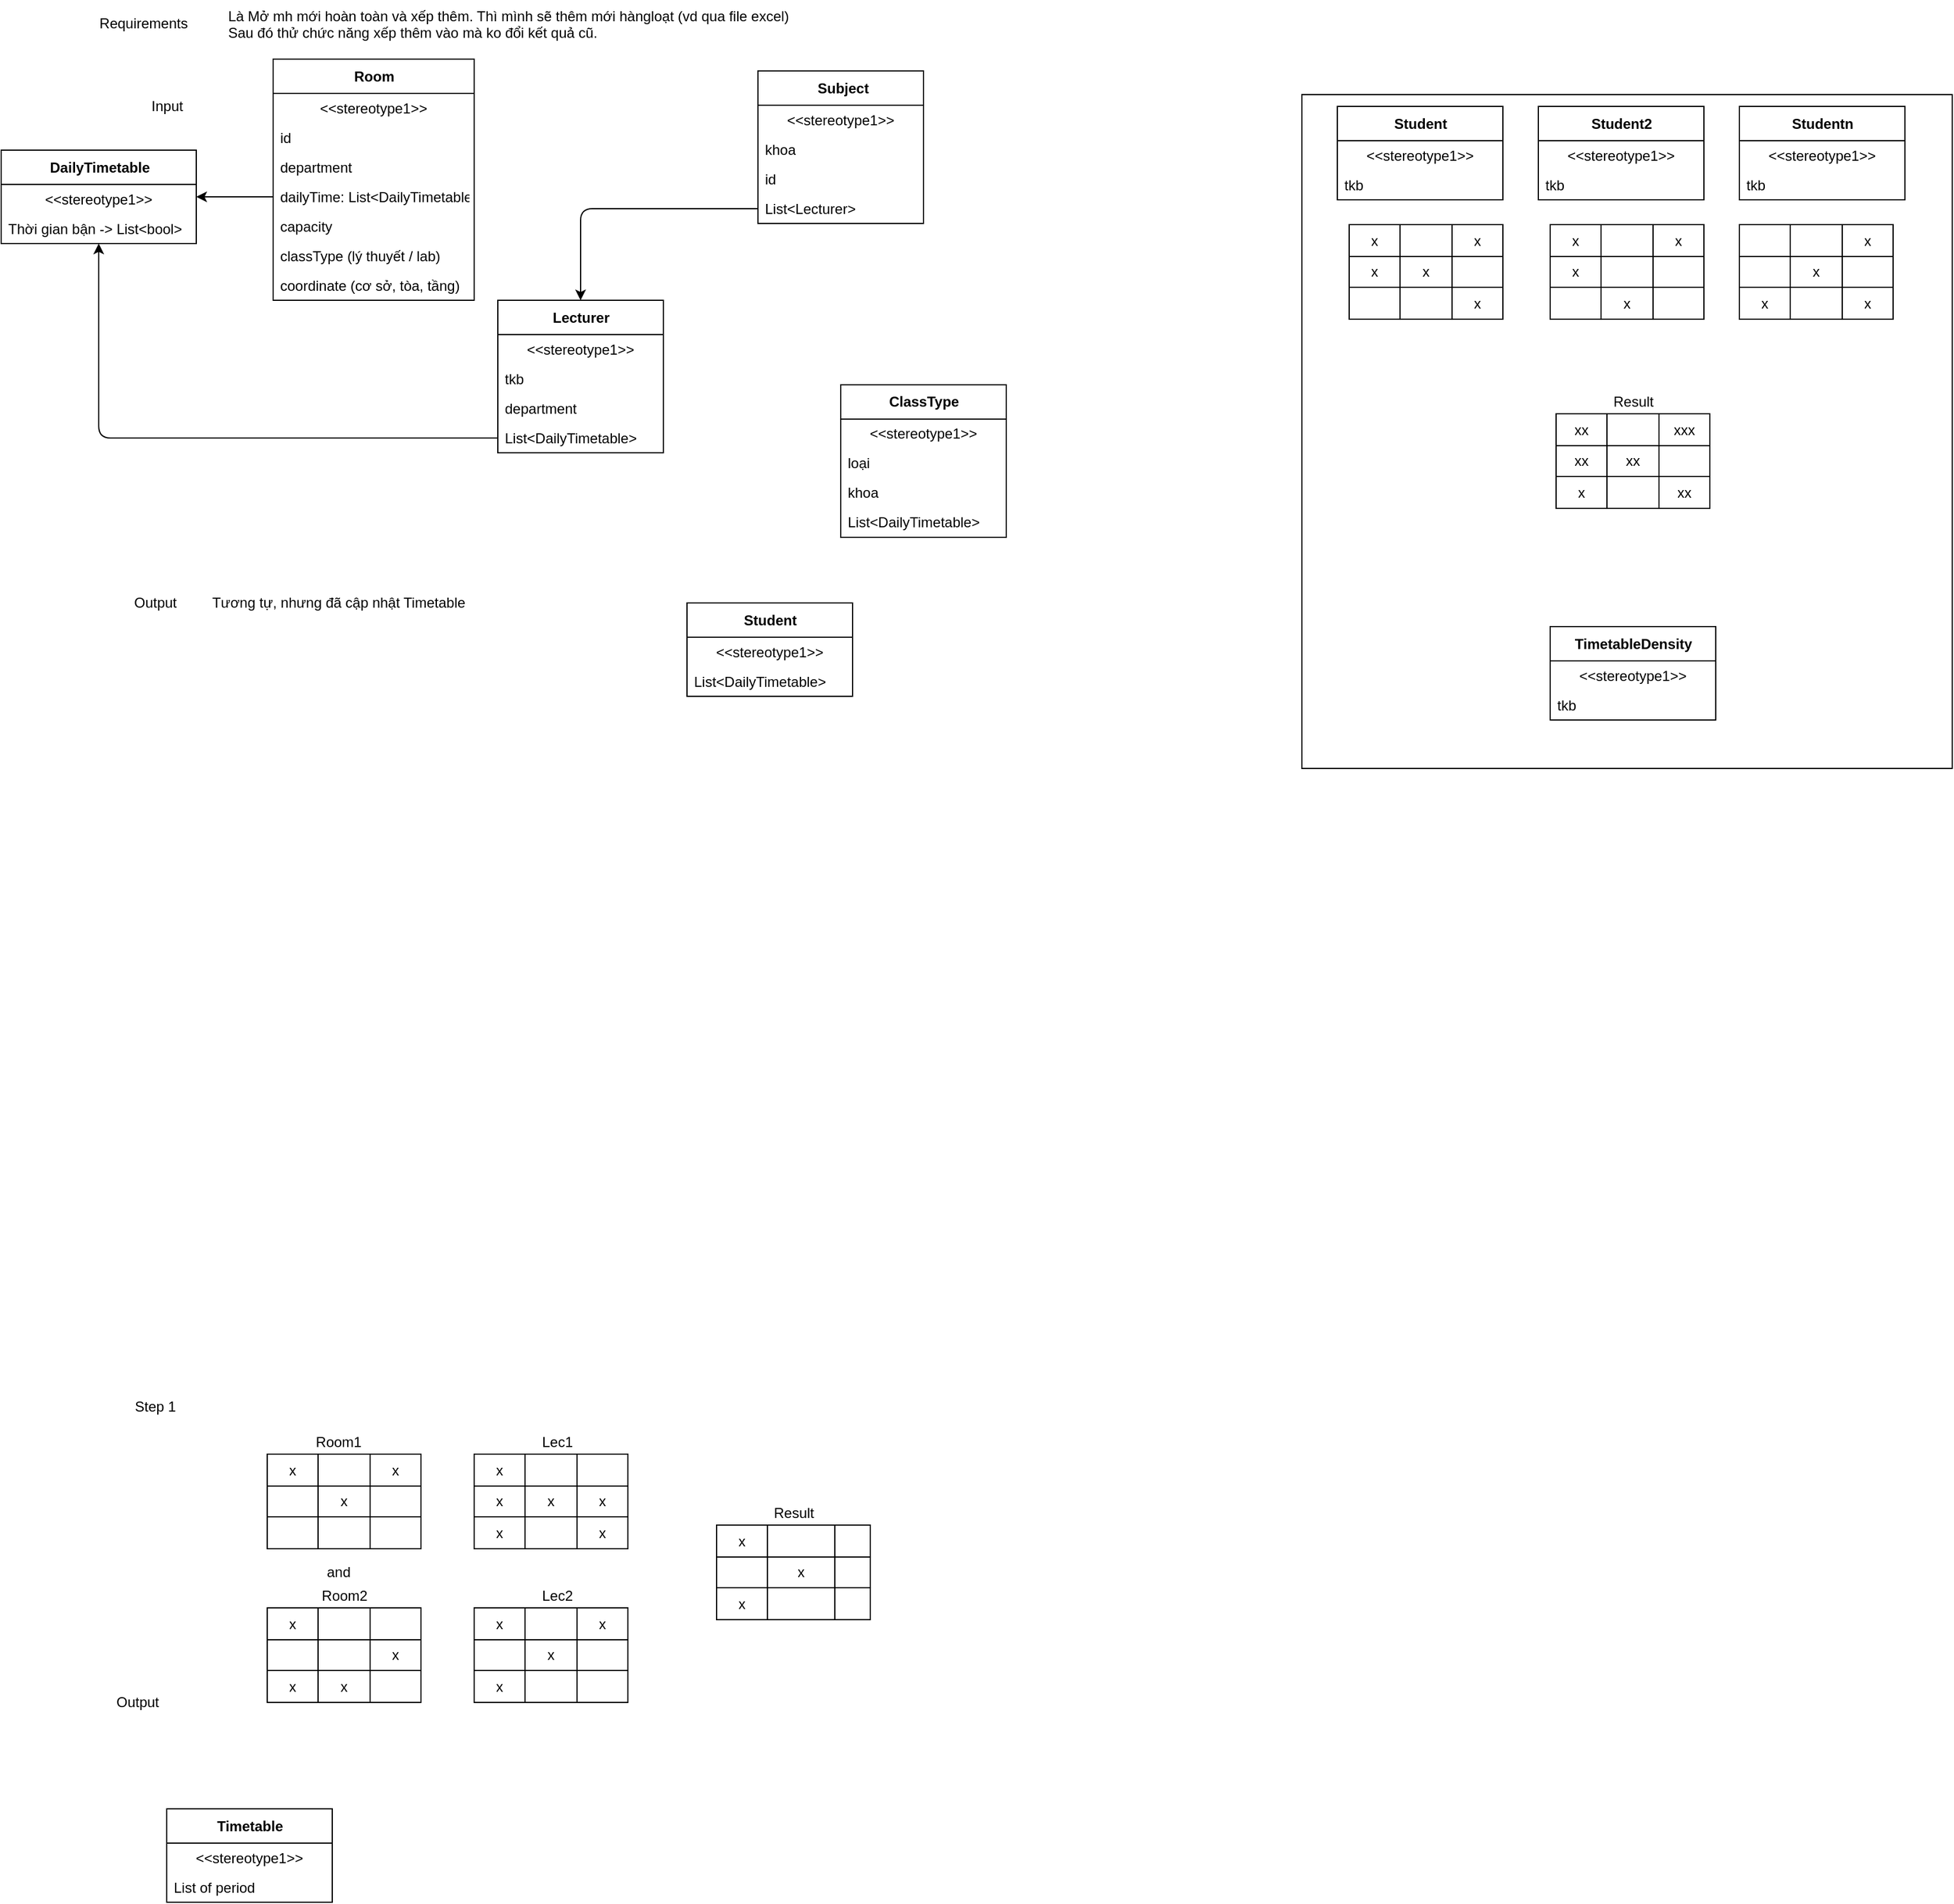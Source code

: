 <mxfile>
    <diagram id="awF3gn0L31-w2kD-zowK" name="Page-1">
        <mxGraphModel dx="1557" dy="799" grid="1" gridSize="10" guides="1" tooltips="1" connect="1" arrows="1" fold="1" page="1" pageScale="1" pageWidth="850" pageHeight="1100" math="0" shadow="0">
            <root>
                <mxCell id="0"/>
                <mxCell id="1" parent="0"/>
                <mxCell id="29" value="" style="rounded=0;whiteSpace=wrap;html=1;" parent="1" vertex="1">
                    <mxGeometry x="1110" y="110" width="550" height="570" as="geometry"/>
                </mxCell>
                <mxCell id="2" value="Input" style="text;html=1;align=center;verticalAlign=middle;resizable=0;points=[];autosize=1;strokeColor=none;fillColor=none;" parent="1" vertex="1">
                    <mxGeometry x="130" y="110" width="40" height="20" as="geometry"/>
                </mxCell>
                <mxCell id="3" value="Step 1" style="text;html=1;align=center;verticalAlign=middle;resizable=0;points=[];autosize=1;strokeColor=none;fillColor=none;" parent="1" vertex="1">
                    <mxGeometry x="115" y="1210" width="50" height="20" as="geometry"/>
                </mxCell>
                <mxCell id="4" value="Output" style="text;html=1;align=center;verticalAlign=middle;resizable=0;points=[];autosize=1;strokeColor=none;fillColor=none;" parent="1" vertex="1">
                    <mxGeometry x="100" y="1460" width="50" height="20" as="geometry"/>
                </mxCell>
                <mxCell id="5" value="Room" style="swimlane;fontStyle=1;align=center;verticalAlign=middle;childLayout=stackLayout;horizontal=1;startSize=29;horizontalStack=0;resizeParent=1;resizeParentMax=0;resizeLast=0;collapsible=0;marginBottom=0;html=1;" parent="1" vertex="1">
                    <mxGeometry x="240" y="80" width="170" height="204" as="geometry"/>
                </mxCell>
                <mxCell id="6" value="&amp;lt;&amp;lt;stereotype1&amp;gt;&amp;gt;" style="text;html=1;strokeColor=none;fillColor=none;align=center;verticalAlign=middle;spacingLeft=4;spacingRight=4;overflow=hidden;rotatable=0;points=[[0,0.5],[1,0.5]];portConstraint=eastwest;" parent="5" vertex="1">
                    <mxGeometry y="29" width="170" height="25" as="geometry"/>
                </mxCell>
                <mxCell id="7" value="id" style="text;html=1;strokeColor=none;fillColor=none;align=left;verticalAlign=middle;spacingLeft=4;spacingRight=4;overflow=hidden;rotatable=0;points=[[0,0.5],[1,0.5]];portConstraint=eastwest;" parent="5" vertex="1">
                    <mxGeometry y="54" width="170" height="25" as="geometry"/>
                </mxCell>
                <mxCell id="217" value="department" style="text;html=1;strokeColor=none;fillColor=none;align=left;verticalAlign=middle;spacingLeft=4;spacingRight=4;overflow=hidden;rotatable=0;points=[[0,0.5],[1,0.5]];portConstraint=eastwest;" parent="5" vertex="1">
                    <mxGeometry y="79" width="170" height="25" as="geometry"/>
                </mxCell>
                <mxCell id="247" value="dailyTime: List&amp;lt;DailyTimetable&amp;gt;" style="text;html=1;strokeColor=none;fillColor=none;align=left;verticalAlign=middle;spacingLeft=4;spacingRight=4;overflow=hidden;rotatable=0;points=[[0,0.5],[1,0.5]];portConstraint=eastwest;" parent="5" vertex="1">
                    <mxGeometry y="104" width="170" height="25" as="geometry"/>
                </mxCell>
                <mxCell id="234" value="capacity" style="text;html=1;strokeColor=none;fillColor=none;align=left;verticalAlign=middle;spacingLeft=4;spacingRight=4;overflow=hidden;rotatable=0;points=[[0,0.5],[1,0.5]];portConstraint=eastwest;" parent="5" vertex="1">
                    <mxGeometry y="129" width="170" height="25" as="geometry"/>
                </mxCell>
                <mxCell id="235" value="classType (lý thuyết / lab)" style="text;html=1;strokeColor=none;fillColor=none;align=left;verticalAlign=middle;spacingLeft=4;spacingRight=4;overflow=hidden;rotatable=0;points=[[0,0.5],[1,0.5]];portConstraint=eastwest;" parent="5" vertex="1">
                    <mxGeometry y="154" width="170" height="25" as="geometry"/>
                </mxCell>
                <mxCell id="231" value="coordinate (cơ sở, tòa, tầng)" style="text;html=1;strokeColor=none;fillColor=none;align=left;verticalAlign=middle;spacingLeft=4;spacingRight=4;overflow=hidden;rotatable=0;points=[[0,0.5],[1,0.5]];portConstraint=eastwest;" parent="5" vertex="1">
                    <mxGeometry y="179" width="170" height="25" as="geometry"/>
                </mxCell>
                <mxCell id="8" value="Lecturer" style="swimlane;fontStyle=1;align=center;verticalAlign=middle;childLayout=stackLayout;horizontal=1;startSize=29;horizontalStack=0;resizeParent=1;resizeParentMax=0;resizeLast=0;collapsible=0;marginBottom=0;html=1;" parent="1" vertex="1">
                    <mxGeometry x="430" y="284" width="140" height="129" as="geometry"/>
                </mxCell>
                <mxCell id="9" value="&amp;lt;&amp;lt;stereotype1&amp;gt;&amp;gt;" style="text;html=1;strokeColor=none;fillColor=none;align=center;verticalAlign=middle;spacingLeft=4;spacingRight=4;overflow=hidden;rotatable=0;points=[[0,0.5],[1,0.5]];portConstraint=eastwest;" parent="8" vertex="1">
                    <mxGeometry y="29" width="140" height="25" as="geometry"/>
                </mxCell>
                <mxCell id="10" value="tkb" style="text;html=1;strokeColor=none;fillColor=none;align=left;verticalAlign=middle;spacingLeft=4;spacingRight=4;overflow=hidden;rotatable=0;points=[[0,0.5],[1,0.5]];portConstraint=eastwest;" parent="8" vertex="1">
                    <mxGeometry y="54" width="140" height="25" as="geometry"/>
                </mxCell>
                <mxCell id="218" value="department" style="text;html=1;strokeColor=none;fillColor=none;align=left;verticalAlign=middle;spacingLeft=4;spacingRight=4;overflow=hidden;rotatable=0;points=[[0,0.5],[1,0.5]];portConstraint=eastwest;" parent="8" vertex="1">
                    <mxGeometry y="79" width="140" height="25" as="geometry"/>
                </mxCell>
                <mxCell id="250" value="List&amp;lt;DailyTimetable&amp;gt;" style="text;html=1;strokeColor=none;fillColor=none;align=left;verticalAlign=middle;spacingLeft=4;spacingRight=4;overflow=hidden;rotatable=0;points=[[0,0.5],[1,0.5]];portConstraint=eastwest;" parent="8" vertex="1">
                    <mxGeometry y="104" width="140" height="25" as="geometry"/>
                </mxCell>
                <mxCell id="20" value="Student" style="swimlane;fontStyle=1;align=center;verticalAlign=middle;childLayout=stackLayout;horizontal=1;startSize=29;horizontalStack=0;resizeParent=1;resizeParentMax=0;resizeLast=0;collapsible=0;marginBottom=0;html=1;" parent="1" vertex="1">
                    <mxGeometry x="1140" y="120" width="140" height="79" as="geometry"/>
                </mxCell>
                <mxCell id="21" value="&amp;lt;&amp;lt;stereotype1&amp;gt;&amp;gt;" style="text;html=1;strokeColor=none;fillColor=none;align=center;verticalAlign=middle;spacingLeft=4;spacingRight=4;overflow=hidden;rotatable=0;points=[[0,0.5],[1,0.5]];portConstraint=eastwest;" parent="20" vertex="1">
                    <mxGeometry y="29" width="140" height="25" as="geometry"/>
                </mxCell>
                <mxCell id="22" value="tkb" style="text;html=1;strokeColor=none;fillColor=none;align=left;verticalAlign=middle;spacingLeft=4;spacingRight=4;overflow=hidden;rotatable=0;points=[[0,0.5],[1,0.5]];portConstraint=eastwest;" parent="20" vertex="1">
                    <mxGeometry y="54" width="140" height="25" as="geometry"/>
                </mxCell>
                <mxCell id="25" value="Requirements" style="text;html=1;align=center;verticalAlign=middle;resizable=0;points=[];autosize=1;strokeColor=none;fillColor=none;" parent="1" vertex="1">
                    <mxGeometry x="85" y="40" width="90" height="20" as="geometry"/>
                </mxCell>
                <mxCell id="27" value="&lt;meta charset=&quot;utf-8&quot;&gt;&lt;div&gt;Là Mở mh mới hoàn toàn và xếp thêm. Thì mình sẽ thêm mới hàngloạt (vd qua file excel)&#10;&lt;/div&gt;&lt;div&gt;&lt;/div&gt;&lt;div&gt;Sau đó thử chức năng xếp thêm vào mà ko đổi kết quả cũ.&#10;&lt;/div&gt;" style="text;whiteSpace=wrap;html=1;" parent="1" vertex="1">
                    <mxGeometry x="200" y="30" width="500" height="40" as="geometry"/>
                </mxCell>
                <mxCell id="31" value="Timetable" style="swimlane;fontStyle=1;align=center;verticalAlign=middle;childLayout=stackLayout;horizontal=1;startSize=29;horizontalStack=0;resizeParent=1;resizeParentMax=0;resizeLast=0;collapsible=0;marginBottom=0;html=1;" parent="1" vertex="1">
                    <mxGeometry x="150" y="1560" width="140" height="79" as="geometry"/>
                </mxCell>
                <mxCell id="32" value="&amp;lt;&amp;lt;stereotype1&amp;gt;&amp;gt;" style="text;html=1;strokeColor=none;fillColor=none;align=center;verticalAlign=middle;spacingLeft=4;spacingRight=4;overflow=hidden;rotatable=0;points=[[0,0.5],[1,0.5]];portConstraint=eastwest;" parent="31" vertex="1">
                    <mxGeometry y="29" width="140" height="25" as="geometry"/>
                </mxCell>
                <mxCell id="33" value="List of period" style="text;html=1;strokeColor=none;fillColor=none;align=left;verticalAlign=middle;spacingLeft=4;spacingRight=4;overflow=hidden;rotatable=0;points=[[0,0.5],[1,0.5]];portConstraint=eastwest;" parent="31" vertex="1">
                    <mxGeometry y="54" width="140" height="25" as="geometry"/>
                </mxCell>
                <mxCell id="35" value="Student2" style="swimlane;fontStyle=1;align=center;verticalAlign=middle;childLayout=stackLayout;horizontal=1;startSize=29;horizontalStack=0;resizeParent=1;resizeParentMax=0;resizeLast=0;collapsible=0;marginBottom=0;html=1;" parent="1" vertex="1">
                    <mxGeometry x="1310" y="120" width="140" height="79" as="geometry"/>
                </mxCell>
                <mxCell id="36" value="&amp;lt;&amp;lt;stereotype1&amp;gt;&amp;gt;" style="text;html=1;strokeColor=none;fillColor=none;align=center;verticalAlign=middle;spacingLeft=4;spacingRight=4;overflow=hidden;rotatable=0;points=[[0,0.5],[1,0.5]];portConstraint=eastwest;" parent="35" vertex="1">
                    <mxGeometry y="29" width="140" height="25" as="geometry"/>
                </mxCell>
                <mxCell id="37" value="tkb" style="text;html=1;strokeColor=none;fillColor=none;align=left;verticalAlign=middle;spacingLeft=4;spacingRight=4;overflow=hidden;rotatable=0;points=[[0,0.5],[1,0.5]];portConstraint=eastwest;" parent="35" vertex="1">
                    <mxGeometry y="54" width="140" height="25" as="geometry"/>
                </mxCell>
                <mxCell id="38" value="TimetableDensity" style="swimlane;fontStyle=1;align=center;verticalAlign=middle;childLayout=stackLayout;horizontal=1;startSize=29;horizontalStack=0;resizeParent=1;resizeParentMax=0;resizeLast=0;collapsible=0;marginBottom=0;html=1;" parent="1" vertex="1">
                    <mxGeometry x="1320" y="560" width="140" height="79" as="geometry"/>
                </mxCell>
                <mxCell id="39" value="&amp;lt;&amp;lt;stereotype1&amp;gt;&amp;gt;" style="text;html=1;strokeColor=none;fillColor=none;align=center;verticalAlign=middle;spacingLeft=4;spacingRight=4;overflow=hidden;rotatable=0;points=[[0,0.5],[1,0.5]];portConstraint=eastwest;" parent="38" vertex="1">
                    <mxGeometry y="29" width="140" height="25" as="geometry"/>
                </mxCell>
                <mxCell id="40" value="tkb" style="text;html=1;strokeColor=none;fillColor=none;align=left;verticalAlign=middle;spacingLeft=4;spacingRight=4;overflow=hidden;rotatable=0;points=[[0,0.5],[1,0.5]];portConstraint=eastwest;" parent="38" vertex="1">
                    <mxGeometry y="54" width="140" height="25" as="geometry"/>
                </mxCell>
                <mxCell id="41" value="Studentn" style="swimlane;fontStyle=1;align=center;verticalAlign=middle;childLayout=stackLayout;horizontal=1;startSize=29;horizontalStack=0;resizeParent=1;resizeParentMax=0;resizeLast=0;collapsible=0;marginBottom=0;html=1;" parent="1" vertex="1">
                    <mxGeometry x="1480" y="120" width="140" height="79" as="geometry"/>
                </mxCell>
                <mxCell id="42" value="&amp;lt;&amp;lt;stereotype1&amp;gt;&amp;gt;" style="text;html=1;strokeColor=none;fillColor=none;align=center;verticalAlign=middle;spacingLeft=4;spacingRight=4;overflow=hidden;rotatable=0;points=[[0,0.5],[1,0.5]];portConstraint=eastwest;" parent="41" vertex="1">
                    <mxGeometry y="29" width="140" height="25" as="geometry"/>
                </mxCell>
                <mxCell id="43" value="tkb" style="text;html=1;strokeColor=none;fillColor=none;align=left;verticalAlign=middle;spacingLeft=4;spacingRight=4;overflow=hidden;rotatable=0;points=[[0,0.5],[1,0.5]];portConstraint=eastwest;" parent="41" vertex="1">
                    <mxGeometry y="54" width="140" height="25" as="geometry"/>
                </mxCell>
                <mxCell id="44" value="" style="shape=table;html=1;whiteSpace=wrap;startSize=0;container=1;collapsible=0;childLayout=tableLayout;" parent="1" vertex="1">
                    <mxGeometry x="1150" y="220" width="130" height="80" as="geometry"/>
                </mxCell>
                <mxCell id="45" value="" style="shape=partialRectangle;html=1;whiteSpace=wrap;collapsible=0;dropTarget=0;pointerEvents=0;fillColor=none;top=0;left=0;bottom=0;right=0;points=[[0,0.5],[1,0.5]];portConstraint=eastwest;" parent="44" vertex="1">
                    <mxGeometry width="130" height="27" as="geometry"/>
                </mxCell>
                <mxCell id="46" value="x" style="shape=partialRectangle;html=1;whiteSpace=wrap;connectable=0;fillColor=none;top=0;left=0;bottom=0;right=0;overflow=hidden;pointerEvents=1;" parent="45" vertex="1">
                    <mxGeometry width="43" height="27" as="geometry">
                        <mxRectangle width="43" height="27" as="alternateBounds"/>
                    </mxGeometry>
                </mxCell>
                <mxCell id="47" value="" style="shape=partialRectangle;html=1;whiteSpace=wrap;connectable=0;fillColor=none;top=0;left=0;bottom=0;right=0;overflow=hidden;pointerEvents=1;" parent="45" vertex="1">
                    <mxGeometry x="43" width="44" height="27" as="geometry">
                        <mxRectangle width="44" height="27" as="alternateBounds"/>
                    </mxGeometry>
                </mxCell>
                <mxCell id="48" value="x" style="shape=partialRectangle;html=1;whiteSpace=wrap;connectable=0;fillColor=none;top=0;left=0;bottom=0;right=0;overflow=hidden;pointerEvents=1;" parent="45" vertex="1">
                    <mxGeometry x="87" width="43" height="27" as="geometry">
                        <mxRectangle width="43" height="27" as="alternateBounds"/>
                    </mxGeometry>
                </mxCell>
                <mxCell id="49" value="" style="shape=partialRectangle;html=1;whiteSpace=wrap;collapsible=0;dropTarget=0;pointerEvents=0;fillColor=none;top=0;left=0;bottom=0;right=0;points=[[0,0.5],[1,0.5]];portConstraint=eastwest;" parent="44" vertex="1">
                    <mxGeometry y="27" width="130" height="26" as="geometry"/>
                </mxCell>
                <mxCell id="50" value="x" style="shape=partialRectangle;html=1;whiteSpace=wrap;connectable=0;fillColor=none;top=0;left=0;bottom=0;right=0;overflow=hidden;pointerEvents=1;" parent="49" vertex="1">
                    <mxGeometry width="43" height="26" as="geometry">
                        <mxRectangle width="43" height="26" as="alternateBounds"/>
                    </mxGeometry>
                </mxCell>
                <mxCell id="51" value="x" style="shape=partialRectangle;html=1;whiteSpace=wrap;connectable=0;fillColor=none;top=0;left=0;bottom=0;right=0;overflow=hidden;pointerEvents=1;" parent="49" vertex="1">
                    <mxGeometry x="43" width="44" height="26" as="geometry">
                        <mxRectangle width="44" height="26" as="alternateBounds"/>
                    </mxGeometry>
                </mxCell>
                <mxCell id="52" value="" style="shape=partialRectangle;html=1;whiteSpace=wrap;connectable=0;fillColor=none;top=0;left=0;bottom=0;right=0;overflow=hidden;pointerEvents=1;" parent="49" vertex="1">
                    <mxGeometry x="87" width="43" height="26" as="geometry">
                        <mxRectangle width="43" height="26" as="alternateBounds"/>
                    </mxGeometry>
                </mxCell>
                <mxCell id="53" value="" style="shape=partialRectangle;html=1;whiteSpace=wrap;collapsible=0;dropTarget=0;pointerEvents=0;fillColor=none;top=0;left=0;bottom=0;right=0;points=[[0,0.5],[1,0.5]];portConstraint=eastwest;" parent="44" vertex="1">
                    <mxGeometry y="53" width="130" height="27" as="geometry"/>
                </mxCell>
                <mxCell id="54" value="" style="shape=partialRectangle;html=1;whiteSpace=wrap;connectable=0;fillColor=none;top=0;left=0;bottom=0;right=0;overflow=hidden;pointerEvents=1;" parent="53" vertex="1">
                    <mxGeometry width="43" height="27" as="geometry">
                        <mxRectangle width="43" height="27" as="alternateBounds"/>
                    </mxGeometry>
                </mxCell>
                <mxCell id="55" value="" style="shape=partialRectangle;html=1;whiteSpace=wrap;connectable=0;fillColor=none;top=0;left=0;bottom=0;right=0;overflow=hidden;pointerEvents=1;" parent="53" vertex="1">
                    <mxGeometry x="43" width="44" height="27" as="geometry">
                        <mxRectangle width="44" height="27" as="alternateBounds"/>
                    </mxGeometry>
                </mxCell>
                <mxCell id="56" value="x" style="shape=partialRectangle;html=1;whiteSpace=wrap;connectable=0;fillColor=none;top=0;left=0;bottom=0;right=0;overflow=hidden;pointerEvents=1;" parent="53" vertex="1">
                    <mxGeometry x="87" width="43" height="27" as="geometry">
                        <mxRectangle width="43" height="27" as="alternateBounds"/>
                    </mxGeometry>
                </mxCell>
                <mxCell id="57" value="" style="shape=table;html=1;whiteSpace=wrap;startSize=0;container=1;collapsible=0;childLayout=tableLayout;" parent="1" vertex="1">
                    <mxGeometry x="1320" y="220" width="130" height="80" as="geometry"/>
                </mxCell>
                <mxCell id="58" value="" style="shape=partialRectangle;html=1;whiteSpace=wrap;collapsible=0;dropTarget=0;pointerEvents=0;fillColor=none;top=0;left=0;bottom=0;right=0;points=[[0,0.5],[1,0.5]];portConstraint=eastwest;" parent="57" vertex="1">
                    <mxGeometry width="130" height="27" as="geometry"/>
                </mxCell>
                <mxCell id="59" value="x" style="shape=partialRectangle;html=1;whiteSpace=wrap;connectable=0;fillColor=none;top=0;left=0;bottom=0;right=0;overflow=hidden;pointerEvents=1;" parent="58" vertex="1">
                    <mxGeometry width="43" height="27" as="geometry">
                        <mxRectangle width="43" height="27" as="alternateBounds"/>
                    </mxGeometry>
                </mxCell>
                <mxCell id="60" value="" style="shape=partialRectangle;html=1;whiteSpace=wrap;connectable=0;fillColor=none;top=0;left=0;bottom=0;right=0;overflow=hidden;pointerEvents=1;" parent="58" vertex="1">
                    <mxGeometry x="43" width="44" height="27" as="geometry">
                        <mxRectangle width="44" height="27" as="alternateBounds"/>
                    </mxGeometry>
                </mxCell>
                <mxCell id="61" value="x" style="shape=partialRectangle;html=1;whiteSpace=wrap;connectable=0;fillColor=none;top=0;left=0;bottom=0;right=0;overflow=hidden;pointerEvents=1;" parent="58" vertex="1">
                    <mxGeometry x="87" width="43" height="27" as="geometry">
                        <mxRectangle width="43" height="27" as="alternateBounds"/>
                    </mxGeometry>
                </mxCell>
                <mxCell id="62" value="" style="shape=partialRectangle;html=1;whiteSpace=wrap;collapsible=0;dropTarget=0;pointerEvents=0;fillColor=none;top=0;left=0;bottom=0;right=0;points=[[0,0.5],[1,0.5]];portConstraint=eastwest;" parent="57" vertex="1">
                    <mxGeometry y="27" width="130" height="26" as="geometry"/>
                </mxCell>
                <mxCell id="63" value="x" style="shape=partialRectangle;html=1;whiteSpace=wrap;connectable=0;fillColor=none;top=0;left=0;bottom=0;right=0;overflow=hidden;pointerEvents=1;" parent="62" vertex="1">
                    <mxGeometry width="43" height="26" as="geometry">
                        <mxRectangle width="43" height="26" as="alternateBounds"/>
                    </mxGeometry>
                </mxCell>
                <mxCell id="64" value="" style="shape=partialRectangle;html=1;whiteSpace=wrap;connectable=0;fillColor=none;top=0;left=0;bottom=0;right=0;overflow=hidden;pointerEvents=1;" parent="62" vertex="1">
                    <mxGeometry x="43" width="44" height="26" as="geometry">
                        <mxRectangle width="44" height="26" as="alternateBounds"/>
                    </mxGeometry>
                </mxCell>
                <mxCell id="65" value="" style="shape=partialRectangle;html=1;whiteSpace=wrap;connectable=0;fillColor=none;top=0;left=0;bottom=0;right=0;overflow=hidden;pointerEvents=1;" parent="62" vertex="1">
                    <mxGeometry x="87" width="43" height="26" as="geometry">
                        <mxRectangle width="43" height="26" as="alternateBounds"/>
                    </mxGeometry>
                </mxCell>
                <mxCell id="66" value="" style="shape=partialRectangle;html=1;whiteSpace=wrap;collapsible=0;dropTarget=0;pointerEvents=0;fillColor=none;top=0;left=0;bottom=0;right=0;points=[[0,0.5],[1,0.5]];portConstraint=eastwest;" parent="57" vertex="1">
                    <mxGeometry y="53" width="130" height="27" as="geometry"/>
                </mxCell>
                <mxCell id="67" value="" style="shape=partialRectangle;html=1;whiteSpace=wrap;connectable=0;fillColor=none;top=0;left=0;bottom=0;right=0;overflow=hidden;pointerEvents=1;" parent="66" vertex="1">
                    <mxGeometry width="43" height="27" as="geometry">
                        <mxRectangle width="43" height="27" as="alternateBounds"/>
                    </mxGeometry>
                </mxCell>
                <mxCell id="68" value="x" style="shape=partialRectangle;html=1;whiteSpace=wrap;connectable=0;fillColor=none;top=0;left=0;bottom=0;right=0;overflow=hidden;pointerEvents=1;" parent="66" vertex="1">
                    <mxGeometry x="43" width="44" height="27" as="geometry">
                        <mxRectangle width="44" height="27" as="alternateBounds"/>
                    </mxGeometry>
                </mxCell>
                <mxCell id="69" value="" style="shape=partialRectangle;html=1;whiteSpace=wrap;connectable=0;fillColor=none;top=0;left=0;bottom=0;right=0;overflow=hidden;pointerEvents=1;" parent="66" vertex="1">
                    <mxGeometry x="87" width="43" height="27" as="geometry">
                        <mxRectangle width="43" height="27" as="alternateBounds"/>
                    </mxGeometry>
                </mxCell>
                <mxCell id="70" value="" style="shape=table;html=1;whiteSpace=wrap;startSize=0;container=1;collapsible=0;childLayout=tableLayout;" parent="1" vertex="1">
                    <mxGeometry x="1480" y="220" width="130" height="80" as="geometry"/>
                </mxCell>
                <mxCell id="71" value="" style="shape=partialRectangle;html=1;whiteSpace=wrap;collapsible=0;dropTarget=0;pointerEvents=0;fillColor=none;top=0;left=0;bottom=0;right=0;points=[[0,0.5],[1,0.5]];portConstraint=eastwest;" parent="70" vertex="1">
                    <mxGeometry width="130" height="27" as="geometry"/>
                </mxCell>
                <mxCell id="72" value="" style="shape=partialRectangle;html=1;whiteSpace=wrap;connectable=0;fillColor=none;top=0;left=0;bottom=0;right=0;overflow=hidden;pointerEvents=1;" parent="71" vertex="1">
                    <mxGeometry width="43" height="27" as="geometry">
                        <mxRectangle width="43" height="27" as="alternateBounds"/>
                    </mxGeometry>
                </mxCell>
                <mxCell id="73" value="" style="shape=partialRectangle;html=1;whiteSpace=wrap;connectable=0;fillColor=none;top=0;left=0;bottom=0;right=0;overflow=hidden;pointerEvents=1;" parent="71" vertex="1">
                    <mxGeometry x="43" width="44" height="27" as="geometry">
                        <mxRectangle width="44" height="27" as="alternateBounds"/>
                    </mxGeometry>
                </mxCell>
                <mxCell id="74" value="x" style="shape=partialRectangle;html=1;whiteSpace=wrap;connectable=0;fillColor=none;top=0;left=0;bottom=0;right=0;overflow=hidden;pointerEvents=1;" parent="71" vertex="1">
                    <mxGeometry x="87" width="43" height="27" as="geometry">
                        <mxRectangle width="43" height="27" as="alternateBounds"/>
                    </mxGeometry>
                </mxCell>
                <mxCell id="75" value="" style="shape=partialRectangle;html=1;whiteSpace=wrap;collapsible=0;dropTarget=0;pointerEvents=0;fillColor=none;top=0;left=0;bottom=0;right=0;points=[[0,0.5],[1,0.5]];portConstraint=eastwest;" parent="70" vertex="1">
                    <mxGeometry y="27" width="130" height="26" as="geometry"/>
                </mxCell>
                <mxCell id="76" value="" style="shape=partialRectangle;html=1;whiteSpace=wrap;connectable=0;fillColor=none;top=0;left=0;bottom=0;right=0;overflow=hidden;pointerEvents=1;" parent="75" vertex="1">
                    <mxGeometry width="43" height="26" as="geometry">
                        <mxRectangle width="43" height="26" as="alternateBounds"/>
                    </mxGeometry>
                </mxCell>
                <mxCell id="77" value="x" style="shape=partialRectangle;html=1;whiteSpace=wrap;connectable=0;fillColor=none;top=0;left=0;bottom=0;right=0;overflow=hidden;pointerEvents=1;" parent="75" vertex="1">
                    <mxGeometry x="43" width="44" height="26" as="geometry">
                        <mxRectangle width="44" height="26" as="alternateBounds"/>
                    </mxGeometry>
                </mxCell>
                <mxCell id="78" value="" style="shape=partialRectangle;html=1;whiteSpace=wrap;connectable=0;fillColor=none;top=0;left=0;bottom=0;right=0;overflow=hidden;pointerEvents=1;" parent="75" vertex="1">
                    <mxGeometry x="87" width="43" height="26" as="geometry">
                        <mxRectangle width="43" height="26" as="alternateBounds"/>
                    </mxGeometry>
                </mxCell>
                <mxCell id="79" value="" style="shape=partialRectangle;html=1;whiteSpace=wrap;collapsible=0;dropTarget=0;pointerEvents=0;fillColor=none;top=0;left=0;bottom=0;right=0;points=[[0,0.5],[1,0.5]];portConstraint=eastwest;" parent="70" vertex="1">
                    <mxGeometry y="53" width="130" height="27" as="geometry"/>
                </mxCell>
                <mxCell id="80" value="x" style="shape=partialRectangle;html=1;whiteSpace=wrap;connectable=0;fillColor=none;top=0;left=0;bottom=0;right=0;overflow=hidden;pointerEvents=1;" parent="79" vertex="1">
                    <mxGeometry width="43" height="27" as="geometry">
                        <mxRectangle width="43" height="27" as="alternateBounds"/>
                    </mxGeometry>
                </mxCell>
                <mxCell id="81" value="" style="shape=partialRectangle;html=1;whiteSpace=wrap;connectable=0;fillColor=none;top=0;left=0;bottom=0;right=0;overflow=hidden;pointerEvents=1;" parent="79" vertex="1">
                    <mxGeometry x="43" width="44" height="27" as="geometry">
                        <mxRectangle width="44" height="27" as="alternateBounds"/>
                    </mxGeometry>
                </mxCell>
                <mxCell id="82" value="x" style="shape=partialRectangle;html=1;whiteSpace=wrap;connectable=0;fillColor=none;top=0;left=0;bottom=0;right=0;overflow=hidden;pointerEvents=1;" parent="79" vertex="1">
                    <mxGeometry x="87" width="43" height="27" as="geometry">
                        <mxRectangle width="43" height="27" as="alternateBounds"/>
                    </mxGeometry>
                </mxCell>
                <mxCell id="83" value="" style="shape=table;html=1;whiteSpace=wrap;startSize=0;container=1;collapsible=0;childLayout=tableLayout;" parent="1" vertex="1">
                    <mxGeometry x="235" y="1260" width="130" height="80" as="geometry"/>
                </mxCell>
                <mxCell id="84" value="" style="shape=partialRectangle;html=1;whiteSpace=wrap;collapsible=0;dropTarget=0;pointerEvents=0;fillColor=none;top=0;left=0;bottom=0;right=0;points=[[0,0.5],[1,0.5]];portConstraint=eastwest;" parent="83" vertex="1">
                    <mxGeometry width="130" height="27" as="geometry"/>
                </mxCell>
                <mxCell id="85" value="x" style="shape=partialRectangle;html=1;whiteSpace=wrap;connectable=0;fillColor=none;top=0;left=0;bottom=0;right=0;overflow=hidden;pointerEvents=1;" parent="84" vertex="1">
                    <mxGeometry width="43" height="27" as="geometry">
                        <mxRectangle width="43" height="27" as="alternateBounds"/>
                    </mxGeometry>
                </mxCell>
                <mxCell id="86" value="" style="shape=partialRectangle;html=1;whiteSpace=wrap;connectable=0;fillColor=none;top=0;left=0;bottom=0;right=0;overflow=hidden;pointerEvents=1;" parent="84" vertex="1">
                    <mxGeometry x="43" width="44" height="27" as="geometry">
                        <mxRectangle width="44" height="27" as="alternateBounds"/>
                    </mxGeometry>
                </mxCell>
                <mxCell id="87" value="x" style="shape=partialRectangle;html=1;whiteSpace=wrap;connectable=0;fillColor=none;top=0;left=0;bottom=0;right=0;overflow=hidden;pointerEvents=1;" parent="84" vertex="1">
                    <mxGeometry x="87" width="43" height="27" as="geometry">
                        <mxRectangle width="43" height="27" as="alternateBounds"/>
                    </mxGeometry>
                </mxCell>
                <mxCell id="88" value="" style="shape=partialRectangle;html=1;whiteSpace=wrap;collapsible=0;dropTarget=0;pointerEvents=0;fillColor=none;top=0;left=0;bottom=0;right=0;points=[[0,0.5],[1,0.5]];portConstraint=eastwest;" parent="83" vertex="1">
                    <mxGeometry y="27" width="130" height="26" as="geometry"/>
                </mxCell>
                <mxCell id="89" value="" style="shape=partialRectangle;html=1;whiteSpace=wrap;connectable=0;fillColor=none;top=0;left=0;bottom=0;right=0;overflow=hidden;pointerEvents=1;" parent="88" vertex="1">
                    <mxGeometry width="43" height="26" as="geometry">
                        <mxRectangle width="43" height="26" as="alternateBounds"/>
                    </mxGeometry>
                </mxCell>
                <mxCell id="90" value="x" style="shape=partialRectangle;html=1;whiteSpace=wrap;connectable=0;fillColor=none;top=0;left=0;bottom=0;right=0;overflow=hidden;pointerEvents=1;" parent="88" vertex="1">
                    <mxGeometry x="43" width="44" height="26" as="geometry">
                        <mxRectangle width="44" height="26" as="alternateBounds"/>
                    </mxGeometry>
                </mxCell>
                <mxCell id="91" value="" style="shape=partialRectangle;html=1;whiteSpace=wrap;connectable=0;fillColor=none;top=0;left=0;bottom=0;right=0;overflow=hidden;pointerEvents=1;" parent="88" vertex="1">
                    <mxGeometry x="87" width="43" height="26" as="geometry">
                        <mxRectangle width="43" height="26" as="alternateBounds"/>
                    </mxGeometry>
                </mxCell>
                <mxCell id="92" value="" style="shape=partialRectangle;html=1;whiteSpace=wrap;collapsible=0;dropTarget=0;pointerEvents=0;fillColor=none;top=0;left=0;bottom=0;right=0;points=[[0,0.5],[1,0.5]];portConstraint=eastwest;" parent="83" vertex="1">
                    <mxGeometry y="53" width="130" height="27" as="geometry"/>
                </mxCell>
                <mxCell id="93" value="" style="shape=partialRectangle;html=1;whiteSpace=wrap;connectable=0;fillColor=none;top=0;left=0;bottom=0;right=0;overflow=hidden;pointerEvents=1;" parent="92" vertex="1">
                    <mxGeometry width="43" height="27" as="geometry">
                        <mxRectangle width="43" height="27" as="alternateBounds"/>
                    </mxGeometry>
                </mxCell>
                <mxCell id="94" value="" style="shape=partialRectangle;html=1;whiteSpace=wrap;connectable=0;fillColor=none;top=0;left=0;bottom=0;right=0;overflow=hidden;pointerEvents=1;" parent="92" vertex="1">
                    <mxGeometry x="43" width="44" height="27" as="geometry">
                        <mxRectangle width="44" height="27" as="alternateBounds"/>
                    </mxGeometry>
                </mxCell>
                <mxCell id="95" value="" style="shape=partialRectangle;html=1;whiteSpace=wrap;connectable=0;fillColor=none;top=0;left=0;bottom=0;right=0;overflow=hidden;pointerEvents=1;" parent="92" vertex="1">
                    <mxGeometry x="87" width="43" height="27" as="geometry">
                        <mxRectangle width="43" height="27" as="alternateBounds"/>
                    </mxGeometry>
                </mxCell>
                <mxCell id="96" value="" style="shape=table;html=1;whiteSpace=wrap;startSize=0;container=1;collapsible=0;childLayout=tableLayout;" parent="1" vertex="1">
                    <mxGeometry x="235" y="1390" width="130" height="80" as="geometry"/>
                </mxCell>
                <mxCell id="97" value="" style="shape=partialRectangle;html=1;whiteSpace=wrap;collapsible=0;dropTarget=0;pointerEvents=0;fillColor=none;top=0;left=0;bottom=0;right=0;points=[[0,0.5],[1,0.5]];portConstraint=eastwest;" parent="96" vertex="1">
                    <mxGeometry width="130" height="27" as="geometry"/>
                </mxCell>
                <mxCell id="98" value="x" style="shape=partialRectangle;html=1;whiteSpace=wrap;connectable=0;fillColor=none;top=0;left=0;bottom=0;right=0;overflow=hidden;pointerEvents=1;" parent="97" vertex="1">
                    <mxGeometry width="43" height="27" as="geometry">
                        <mxRectangle width="43" height="27" as="alternateBounds"/>
                    </mxGeometry>
                </mxCell>
                <mxCell id="99" value="" style="shape=partialRectangle;html=1;whiteSpace=wrap;connectable=0;fillColor=none;top=0;left=0;bottom=0;right=0;overflow=hidden;pointerEvents=1;" parent="97" vertex="1">
                    <mxGeometry x="43" width="44" height="27" as="geometry">
                        <mxRectangle width="44" height="27" as="alternateBounds"/>
                    </mxGeometry>
                </mxCell>
                <mxCell id="100" value="" style="shape=partialRectangle;html=1;whiteSpace=wrap;connectable=0;fillColor=none;top=0;left=0;bottom=0;right=0;overflow=hidden;pointerEvents=1;" parent="97" vertex="1">
                    <mxGeometry x="87" width="43" height="27" as="geometry">
                        <mxRectangle width="43" height="27" as="alternateBounds"/>
                    </mxGeometry>
                </mxCell>
                <mxCell id="101" value="" style="shape=partialRectangle;html=1;whiteSpace=wrap;collapsible=0;dropTarget=0;pointerEvents=0;fillColor=none;top=0;left=0;bottom=0;right=0;points=[[0,0.5],[1,0.5]];portConstraint=eastwest;" parent="96" vertex="1">
                    <mxGeometry y="27" width="130" height="26" as="geometry"/>
                </mxCell>
                <mxCell id="102" value="" style="shape=partialRectangle;html=1;whiteSpace=wrap;connectable=0;fillColor=none;top=0;left=0;bottom=0;right=0;overflow=hidden;pointerEvents=1;" parent="101" vertex="1">
                    <mxGeometry width="43" height="26" as="geometry">
                        <mxRectangle width="43" height="26" as="alternateBounds"/>
                    </mxGeometry>
                </mxCell>
                <mxCell id="103" value="" style="shape=partialRectangle;html=1;whiteSpace=wrap;connectable=0;fillColor=none;top=0;left=0;bottom=0;right=0;overflow=hidden;pointerEvents=1;" parent="101" vertex="1">
                    <mxGeometry x="43" width="44" height="26" as="geometry">
                        <mxRectangle width="44" height="26" as="alternateBounds"/>
                    </mxGeometry>
                </mxCell>
                <mxCell id="104" value="x" style="shape=partialRectangle;html=1;whiteSpace=wrap;connectable=0;fillColor=none;top=0;left=0;bottom=0;right=0;overflow=hidden;pointerEvents=1;" parent="101" vertex="1">
                    <mxGeometry x="87" width="43" height="26" as="geometry">
                        <mxRectangle width="43" height="26" as="alternateBounds"/>
                    </mxGeometry>
                </mxCell>
                <mxCell id="105" value="" style="shape=partialRectangle;html=1;whiteSpace=wrap;collapsible=0;dropTarget=0;pointerEvents=0;fillColor=none;top=0;left=0;bottom=0;right=0;points=[[0,0.5],[1,0.5]];portConstraint=eastwest;" parent="96" vertex="1">
                    <mxGeometry y="53" width="130" height="27" as="geometry"/>
                </mxCell>
                <mxCell id="106" value="x" style="shape=partialRectangle;html=1;whiteSpace=wrap;connectable=0;fillColor=none;top=0;left=0;bottom=0;right=0;overflow=hidden;pointerEvents=1;" parent="105" vertex="1">
                    <mxGeometry width="43" height="27" as="geometry">
                        <mxRectangle width="43" height="27" as="alternateBounds"/>
                    </mxGeometry>
                </mxCell>
                <mxCell id="107" value="x" style="shape=partialRectangle;html=1;whiteSpace=wrap;connectable=0;fillColor=none;top=0;left=0;bottom=0;right=0;overflow=hidden;pointerEvents=1;" parent="105" vertex="1">
                    <mxGeometry x="43" width="44" height="27" as="geometry">
                        <mxRectangle width="44" height="27" as="alternateBounds"/>
                    </mxGeometry>
                </mxCell>
                <mxCell id="108" value="" style="shape=partialRectangle;html=1;whiteSpace=wrap;connectable=0;fillColor=none;top=0;left=0;bottom=0;right=0;overflow=hidden;pointerEvents=1;" parent="105" vertex="1">
                    <mxGeometry x="87" width="43" height="27" as="geometry">
                        <mxRectangle width="43" height="27" as="alternateBounds"/>
                    </mxGeometry>
                </mxCell>
                <mxCell id="109" value="and" style="text;html=1;align=center;verticalAlign=middle;resizable=0;points=[];autosize=1;strokeColor=none;fillColor=none;" parent="1" vertex="1">
                    <mxGeometry x="275" y="1350" width="40" height="20" as="geometry"/>
                </mxCell>
                <mxCell id="111" value="Room1" style="text;html=1;align=center;verticalAlign=middle;resizable=0;points=[];autosize=1;strokeColor=none;fillColor=none;" parent="1" vertex="1">
                    <mxGeometry x="270" y="1240" width="50" height="20" as="geometry"/>
                </mxCell>
                <mxCell id="125" value="Room2" style="text;html=1;align=center;verticalAlign=middle;resizable=0;points=[];autosize=1;strokeColor=none;fillColor=none;" parent="1" vertex="1">
                    <mxGeometry x="275" y="1370" width="50" height="20" as="geometry"/>
                </mxCell>
                <mxCell id="134" value="" style="shape=table;html=1;whiteSpace=wrap;startSize=0;container=1;collapsible=0;childLayout=tableLayout;" parent="1" vertex="1">
                    <mxGeometry x="410" y="1260" width="130" height="80" as="geometry"/>
                </mxCell>
                <mxCell id="135" value="" style="shape=partialRectangle;html=1;whiteSpace=wrap;collapsible=0;dropTarget=0;pointerEvents=0;fillColor=none;top=0;left=0;bottom=0;right=0;points=[[0,0.5],[1,0.5]];portConstraint=eastwest;" parent="134" vertex="1">
                    <mxGeometry width="130" height="27" as="geometry"/>
                </mxCell>
                <mxCell id="136" value="x" style="shape=partialRectangle;html=1;whiteSpace=wrap;connectable=0;fillColor=none;top=0;left=0;bottom=0;right=0;overflow=hidden;pointerEvents=1;" parent="135" vertex="1">
                    <mxGeometry width="43" height="27" as="geometry">
                        <mxRectangle width="43" height="27" as="alternateBounds"/>
                    </mxGeometry>
                </mxCell>
                <mxCell id="137" value="" style="shape=partialRectangle;html=1;whiteSpace=wrap;connectable=0;fillColor=none;top=0;left=0;bottom=0;right=0;overflow=hidden;pointerEvents=1;" parent="135" vertex="1">
                    <mxGeometry x="43" width="44" height="27" as="geometry">
                        <mxRectangle width="44" height="27" as="alternateBounds"/>
                    </mxGeometry>
                </mxCell>
                <mxCell id="138" value="" style="shape=partialRectangle;html=1;whiteSpace=wrap;connectable=0;fillColor=none;top=0;left=0;bottom=0;right=0;overflow=hidden;pointerEvents=1;" parent="135" vertex="1">
                    <mxGeometry x="87" width="43" height="27" as="geometry">
                        <mxRectangle width="43" height="27" as="alternateBounds"/>
                    </mxGeometry>
                </mxCell>
                <mxCell id="139" value="" style="shape=partialRectangle;html=1;whiteSpace=wrap;collapsible=0;dropTarget=0;pointerEvents=0;fillColor=none;top=0;left=0;bottom=0;right=0;points=[[0,0.5],[1,0.5]];portConstraint=eastwest;" parent="134" vertex="1">
                    <mxGeometry y="27" width="130" height="26" as="geometry"/>
                </mxCell>
                <mxCell id="140" value="x" style="shape=partialRectangle;html=1;whiteSpace=wrap;connectable=0;fillColor=none;top=0;left=0;bottom=0;right=0;overflow=hidden;pointerEvents=1;" parent="139" vertex="1">
                    <mxGeometry width="43" height="26" as="geometry">
                        <mxRectangle width="43" height="26" as="alternateBounds"/>
                    </mxGeometry>
                </mxCell>
                <mxCell id="141" value="x" style="shape=partialRectangle;html=1;whiteSpace=wrap;connectable=0;fillColor=none;top=0;left=0;bottom=0;right=0;overflow=hidden;pointerEvents=1;" parent="139" vertex="1">
                    <mxGeometry x="43" width="44" height="26" as="geometry">
                        <mxRectangle width="44" height="26" as="alternateBounds"/>
                    </mxGeometry>
                </mxCell>
                <mxCell id="142" value="x" style="shape=partialRectangle;html=1;whiteSpace=wrap;connectable=0;fillColor=none;top=0;left=0;bottom=0;right=0;overflow=hidden;pointerEvents=1;" parent="139" vertex="1">
                    <mxGeometry x="87" width="43" height="26" as="geometry">
                        <mxRectangle width="43" height="26" as="alternateBounds"/>
                    </mxGeometry>
                </mxCell>
                <mxCell id="143" value="" style="shape=partialRectangle;html=1;whiteSpace=wrap;collapsible=0;dropTarget=0;pointerEvents=0;fillColor=none;top=0;left=0;bottom=0;right=0;points=[[0,0.5],[1,0.5]];portConstraint=eastwest;" parent="134" vertex="1">
                    <mxGeometry y="53" width="130" height="27" as="geometry"/>
                </mxCell>
                <mxCell id="144" value="x" style="shape=partialRectangle;html=1;whiteSpace=wrap;connectable=0;fillColor=none;top=0;left=0;bottom=0;right=0;overflow=hidden;pointerEvents=1;" parent="143" vertex="1">
                    <mxGeometry width="43" height="27" as="geometry">
                        <mxRectangle width="43" height="27" as="alternateBounds"/>
                    </mxGeometry>
                </mxCell>
                <mxCell id="145" value="" style="shape=partialRectangle;html=1;whiteSpace=wrap;connectable=0;fillColor=none;top=0;left=0;bottom=0;right=0;overflow=hidden;pointerEvents=1;" parent="143" vertex="1">
                    <mxGeometry x="43" width="44" height="27" as="geometry">
                        <mxRectangle width="44" height="27" as="alternateBounds"/>
                    </mxGeometry>
                </mxCell>
                <mxCell id="146" value="x" style="shape=partialRectangle;html=1;whiteSpace=wrap;connectable=0;fillColor=none;top=0;left=0;bottom=0;right=0;overflow=hidden;pointerEvents=1;" parent="143" vertex="1">
                    <mxGeometry x="87" width="43" height="27" as="geometry">
                        <mxRectangle width="43" height="27" as="alternateBounds"/>
                    </mxGeometry>
                </mxCell>
                <mxCell id="147" value="Lec1" style="text;html=1;align=center;verticalAlign=middle;resizable=0;points=[];autosize=1;strokeColor=none;fillColor=none;" parent="1" vertex="1">
                    <mxGeometry x="460" y="1240" width="40" height="20" as="geometry"/>
                </mxCell>
                <mxCell id="148" value="" style="shape=table;html=1;whiteSpace=wrap;startSize=0;container=1;collapsible=0;childLayout=tableLayout;" parent="1" vertex="1">
                    <mxGeometry x="410" y="1390" width="130" height="80" as="geometry"/>
                </mxCell>
                <mxCell id="149" value="" style="shape=partialRectangle;html=1;whiteSpace=wrap;collapsible=0;dropTarget=0;pointerEvents=0;fillColor=none;top=0;left=0;bottom=0;right=0;points=[[0,0.5],[1,0.5]];portConstraint=eastwest;" parent="148" vertex="1">
                    <mxGeometry width="130" height="27" as="geometry"/>
                </mxCell>
                <mxCell id="150" value="x" style="shape=partialRectangle;html=1;whiteSpace=wrap;connectable=0;fillColor=none;top=0;left=0;bottom=0;right=0;overflow=hidden;pointerEvents=1;" parent="149" vertex="1">
                    <mxGeometry width="43" height="27" as="geometry">
                        <mxRectangle width="43" height="27" as="alternateBounds"/>
                    </mxGeometry>
                </mxCell>
                <mxCell id="151" value="" style="shape=partialRectangle;html=1;whiteSpace=wrap;connectable=0;fillColor=none;top=0;left=0;bottom=0;right=0;overflow=hidden;pointerEvents=1;" parent="149" vertex="1">
                    <mxGeometry x="43" width="44" height="27" as="geometry">
                        <mxRectangle width="44" height="27" as="alternateBounds"/>
                    </mxGeometry>
                </mxCell>
                <mxCell id="152" value="x" style="shape=partialRectangle;html=1;whiteSpace=wrap;connectable=0;fillColor=none;top=0;left=0;bottom=0;right=0;overflow=hidden;pointerEvents=1;" parent="149" vertex="1">
                    <mxGeometry x="87" width="43" height="27" as="geometry">
                        <mxRectangle width="43" height="27" as="alternateBounds"/>
                    </mxGeometry>
                </mxCell>
                <mxCell id="153" value="" style="shape=partialRectangle;html=1;whiteSpace=wrap;collapsible=0;dropTarget=0;pointerEvents=0;fillColor=none;top=0;left=0;bottom=0;right=0;points=[[0,0.5],[1,0.5]];portConstraint=eastwest;" parent="148" vertex="1">
                    <mxGeometry y="27" width="130" height="26" as="geometry"/>
                </mxCell>
                <mxCell id="154" value="" style="shape=partialRectangle;html=1;whiteSpace=wrap;connectable=0;fillColor=none;top=0;left=0;bottom=0;right=0;overflow=hidden;pointerEvents=1;" parent="153" vertex="1">
                    <mxGeometry width="43" height="26" as="geometry">
                        <mxRectangle width="43" height="26" as="alternateBounds"/>
                    </mxGeometry>
                </mxCell>
                <mxCell id="155" value="x" style="shape=partialRectangle;html=1;whiteSpace=wrap;connectable=0;fillColor=none;top=0;left=0;bottom=0;right=0;overflow=hidden;pointerEvents=1;" parent="153" vertex="1">
                    <mxGeometry x="43" width="44" height="26" as="geometry">
                        <mxRectangle width="44" height="26" as="alternateBounds"/>
                    </mxGeometry>
                </mxCell>
                <mxCell id="156" value="" style="shape=partialRectangle;html=1;whiteSpace=wrap;connectable=0;fillColor=none;top=0;left=0;bottom=0;right=0;overflow=hidden;pointerEvents=1;" parent="153" vertex="1">
                    <mxGeometry x="87" width="43" height="26" as="geometry">
                        <mxRectangle width="43" height="26" as="alternateBounds"/>
                    </mxGeometry>
                </mxCell>
                <mxCell id="157" value="" style="shape=partialRectangle;html=1;whiteSpace=wrap;collapsible=0;dropTarget=0;pointerEvents=0;fillColor=none;top=0;left=0;bottom=0;right=0;points=[[0,0.5],[1,0.5]];portConstraint=eastwest;" parent="148" vertex="1">
                    <mxGeometry y="53" width="130" height="27" as="geometry"/>
                </mxCell>
                <mxCell id="158" value="x" style="shape=partialRectangle;html=1;whiteSpace=wrap;connectable=0;fillColor=none;top=0;left=0;bottom=0;right=0;overflow=hidden;pointerEvents=1;" parent="157" vertex="1">
                    <mxGeometry width="43" height="27" as="geometry">
                        <mxRectangle width="43" height="27" as="alternateBounds"/>
                    </mxGeometry>
                </mxCell>
                <mxCell id="159" value="" style="shape=partialRectangle;html=1;whiteSpace=wrap;connectable=0;fillColor=none;top=0;left=0;bottom=0;right=0;overflow=hidden;pointerEvents=1;" parent="157" vertex="1">
                    <mxGeometry x="43" width="44" height="27" as="geometry">
                        <mxRectangle width="44" height="27" as="alternateBounds"/>
                    </mxGeometry>
                </mxCell>
                <mxCell id="160" value="" style="shape=partialRectangle;html=1;whiteSpace=wrap;connectable=0;fillColor=none;top=0;left=0;bottom=0;right=0;overflow=hidden;pointerEvents=1;" parent="157" vertex="1">
                    <mxGeometry x="87" width="43" height="27" as="geometry">
                        <mxRectangle width="43" height="27" as="alternateBounds"/>
                    </mxGeometry>
                </mxCell>
                <mxCell id="161" value="Lec2" style="text;html=1;align=center;verticalAlign=middle;resizable=0;points=[];autosize=1;strokeColor=none;fillColor=none;" parent="1" vertex="1">
                    <mxGeometry x="460" y="1370" width="40" height="20" as="geometry"/>
                </mxCell>
                <mxCell id="162" value="" style="shape=table;html=1;whiteSpace=wrap;startSize=0;container=1;collapsible=0;childLayout=tableLayout;" parent="1" vertex="1">
                    <mxGeometry x="615" y="1320" width="130" height="80" as="geometry"/>
                </mxCell>
                <mxCell id="163" value="" style="shape=partialRectangle;html=1;whiteSpace=wrap;collapsible=0;dropTarget=0;pointerEvents=0;fillColor=none;top=0;left=0;bottom=0;right=0;points=[[0,0.5],[1,0.5]];portConstraint=eastwest;" parent="162" vertex="1">
                    <mxGeometry width="130" height="27" as="geometry"/>
                </mxCell>
                <mxCell id="164" value="x" style="shape=partialRectangle;html=1;whiteSpace=wrap;connectable=0;fillColor=none;top=0;left=0;bottom=0;right=0;overflow=hidden;pointerEvents=1;" parent="163" vertex="1">
                    <mxGeometry width="43" height="27" as="geometry">
                        <mxRectangle width="43" height="27" as="alternateBounds"/>
                    </mxGeometry>
                </mxCell>
                <mxCell id="165" value="" style="shape=partialRectangle;html=1;whiteSpace=wrap;connectable=0;fillColor=none;top=0;left=0;bottom=0;right=0;overflow=hidden;pointerEvents=1;" parent="163" vertex="1">
                    <mxGeometry x="43" width="57" height="27" as="geometry">
                        <mxRectangle width="57" height="27" as="alternateBounds"/>
                    </mxGeometry>
                </mxCell>
                <mxCell id="166" value="" style="shape=partialRectangle;html=1;whiteSpace=wrap;connectable=0;fillColor=none;top=0;left=0;bottom=0;right=0;overflow=hidden;pointerEvents=1;" parent="163" vertex="1">
                    <mxGeometry x="100" width="30" height="27" as="geometry">
                        <mxRectangle width="30" height="27" as="alternateBounds"/>
                    </mxGeometry>
                </mxCell>
                <mxCell id="167" value="" style="shape=partialRectangle;html=1;whiteSpace=wrap;collapsible=0;dropTarget=0;pointerEvents=0;fillColor=none;top=0;left=0;bottom=0;right=0;points=[[0,0.5],[1,0.5]];portConstraint=eastwest;" parent="162" vertex="1">
                    <mxGeometry y="27" width="130" height="26" as="geometry"/>
                </mxCell>
                <mxCell id="168" value="" style="shape=partialRectangle;html=1;whiteSpace=wrap;connectable=0;fillColor=none;top=0;left=0;bottom=0;right=0;overflow=hidden;pointerEvents=1;" parent="167" vertex="1">
                    <mxGeometry width="43" height="26" as="geometry">
                        <mxRectangle width="43" height="26" as="alternateBounds"/>
                    </mxGeometry>
                </mxCell>
                <mxCell id="169" value="x" style="shape=partialRectangle;html=1;whiteSpace=wrap;connectable=0;fillColor=none;top=0;left=0;bottom=0;right=0;overflow=hidden;pointerEvents=1;" parent="167" vertex="1">
                    <mxGeometry x="43" width="57" height="26" as="geometry">
                        <mxRectangle width="57" height="26" as="alternateBounds"/>
                    </mxGeometry>
                </mxCell>
                <mxCell id="170" value="" style="shape=partialRectangle;html=1;whiteSpace=wrap;connectable=0;fillColor=none;top=0;left=0;bottom=0;right=0;overflow=hidden;pointerEvents=1;" parent="167" vertex="1">
                    <mxGeometry x="100" width="30" height="26" as="geometry">
                        <mxRectangle width="30" height="26" as="alternateBounds"/>
                    </mxGeometry>
                </mxCell>
                <mxCell id="171" value="" style="shape=partialRectangle;html=1;whiteSpace=wrap;collapsible=0;dropTarget=0;pointerEvents=0;fillColor=none;top=0;left=0;bottom=0;right=0;points=[[0,0.5],[1,0.5]];portConstraint=eastwest;" parent="162" vertex="1">
                    <mxGeometry y="53" width="130" height="27" as="geometry"/>
                </mxCell>
                <mxCell id="172" value="x" style="shape=partialRectangle;html=1;whiteSpace=wrap;connectable=0;fillColor=none;top=0;left=0;bottom=0;right=0;overflow=hidden;pointerEvents=1;" parent="171" vertex="1">
                    <mxGeometry width="43" height="27" as="geometry">
                        <mxRectangle width="43" height="27" as="alternateBounds"/>
                    </mxGeometry>
                </mxCell>
                <mxCell id="173" value="" style="shape=partialRectangle;html=1;whiteSpace=wrap;connectable=0;fillColor=none;top=0;left=0;bottom=0;right=0;overflow=hidden;pointerEvents=1;" parent="171" vertex="1">
                    <mxGeometry x="43" width="57" height="27" as="geometry">
                        <mxRectangle width="57" height="27" as="alternateBounds"/>
                    </mxGeometry>
                </mxCell>
                <mxCell id="174" value="" style="shape=partialRectangle;html=1;whiteSpace=wrap;connectable=0;fillColor=none;top=0;left=0;bottom=0;right=0;overflow=hidden;pointerEvents=1;" parent="171" vertex="1">
                    <mxGeometry x="100" width="30" height="27" as="geometry">
                        <mxRectangle width="30" height="27" as="alternateBounds"/>
                    </mxGeometry>
                </mxCell>
                <mxCell id="175" value="Result" style="text;html=1;align=center;verticalAlign=middle;resizable=0;points=[];autosize=1;strokeColor=none;fillColor=none;" parent="1" vertex="1">
                    <mxGeometry x="655" y="1300" width="50" height="20" as="geometry"/>
                </mxCell>
                <mxCell id="203" value="" style="shape=table;html=1;whiteSpace=wrap;startSize=0;container=1;collapsible=0;childLayout=tableLayout;" parent="1" vertex="1">
                    <mxGeometry x="1325" y="380" width="130" height="80" as="geometry"/>
                </mxCell>
                <mxCell id="204" value="" style="shape=partialRectangle;html=1;whiteSpace=wrap;collapsible=0;dropTarget=0;pointerEvents=0;fillColor=none;top=0;left=0;bottom=0;right=0;points=[[0,0.5],[1,0.5]];portConstraint=eastwest;" parent="203" vertex="1">
                    <mxGeometry width="130" height="27" as="geometry"/>
                </mxCell>
                <mxCell id="205" value="xx" style="shape=partialRectangle;html=1;whiteSpace=wrap;connectable=0;fillColor=none;top=0;left=0;bottom=0;right=0;overflow=hidden;pointerEvents=1;" parent="204" vertex="1">
                    <mxGeometry width="43" height="27" as="geometry">
                        <mxRectangle width="43" height="27" as="alternateBounds"/>
                    </mxGeometry>
                </mxCell>
                <mxCell id="206" value="" style="shape=partialRectangle;html=1;whiteSpace=wrap;connectable=0;fillColor=none;top=0;left=0;bottom=0;right=0;overflow=hidden;pointerEvents=1;" parent="204" vertex="1">
                    <mxGeometry x="43" width="44" height="27" as="geometry">
                        <mxRectangle width="44" height="27" as="alternateBounds"/>
                    </mxGeometry>
                </mxCell>
                <mxCell id="207" value="xxx" style="shape=partialRectangle;html=1;whiteSpace=wrap;connectable=0;fillColor=none;top=0;left=0;bottom=0;right=0;overflow=hidden;pointerEvents=1;" parent="204" vertex="1">
                    <mxGeometry x="87" width="43" height="27" as="geometry">
                        <mxRectangle width="43" height="27" as="alternateBounds"/>
                    </mxGeometry>
                </mxCell>
                <mxCell id="208" value="" style="shape=partialRectangle;html=1;whiteSpace=wrap;collapsible=0;dropTarget=0;pointerEvents=0;fillColor=none;top=0;left=0;bottom=0;right=0;points=[[0,0.5],[1,0.5]];portConstraint=eastwest;" parent="203" vertex="1">
                    <mxGeometry y="27" width="130" height="26" as="geometry"/>
                </mxCell>
                <mxCell id="209" value="xx" style="shape=partialRectangle;html=1;whiteSpace=wrap;connectable=0;fillColor=none;top=0;left=0;bottom=0;right=0;overflow=hidden;pointerEvents=1;" parent="208" vertex="1">
                    <mxGeometry width="43" height="26" as="geometry">
                        <mxRectangle width="43" height="26" as="alternateBounds"/>
                    </mxGeometry>
                </mxCell>
                <mxCell id="210" value="xx" style="shape=partialRectangle;html=1;whiteSpace=wrap;connectable=0;fillColor=none;top=0;left=0;bottom=0;right=0;overflow=hidden;pointerEvents=1;" parent="208" vertex="1">
                    <mxGeometry x="43" width="44" height="26" as="geometry">
                        <mxRectangle width="44" height="26" as="alternateBounds"/>
                    </mxGeometry>
                </mxCell>
                <mxCell id="211" value="" style="shape=partialRectangle;html=1;whiteSpace=wrap;connectable=0;fillColor=none;top=0;left=0;bottom=0;right=0;overflow=hidden;pointerEvents=1;" parent="208" vertex="1">
                    <mxGeometry x="87" width="43" height="26" as="geometry">
                        <mxRectangle width="43" height="26" as="alternateBounds"/>
                    </mxGeometry>
                </mxCell>
                <mxCell id="212" value="" style="shape=partialRectangle;html=1;whiteSpace=wrap;collapsible=0;dropTarget=0;pointerEvents=0;fillColor=none;top=0;left=0;bottom=0;right=0;points=[[0,0.5],[1,0.5]];portConstraint=eastwest;" parent="203" vertex="1">
                    <mxGeometry y="53" width="130" height="27" as="geometry"/>
                </mxCell>
                <mxCell id="213" value="x" style="shape=partialRectangle;html=1;whiteSpace=wrap;connectable=0;fillColor=none;top=0;left=0;bottom=0;right=0;overflow=hidden;pointerEvents=1;" parent="212" vertex="1">
                    <mxGeometry width="43" height="27" as="geometry">
                        <mxRectangle width="43" height="27" as="alternateBounds"/>
                    </mxGeometry>
                </mxCell>
                <mxCell id="214" value="" style="shape=partialRectangle;html=1;whiteSpace=wrap;connectable=0;fillColor=none;top=0;left=0;bottom=0;right=0;overflow=hidden;pointerEvents=1;" parent="212" vertex="1">
                    <mxGeometry x="43" width="44" height="27" as="geometry">
                        <mxRectangle width="44" height="27" as="alternateBounds"/>
                    </mxGeometry>
                </mxCell>
                <mxCell id="215" value="xx" style="shape=partialRectangle;html=1;whiteSpace=wrap;connectable=0;fillColor=none;top=0;left=0;bottom=0;right=0;overflow=hidden;pointerEvents=1;" parent="212" vertex="1">
                    <mxGeometry x="87" width="43" height="27" as="geometry">
                        <mxRectangle width="43" height="27" as="alternateBounds"/>
                    </mxGeometry>
                </mxCell>
                <mxCell id="216" value="Result" style="text;html=1;align=center;verticalAlign=middle;resizable=0;points=[];autosize=1;strokeColor=none;fillColor=none;" parent="1" vertex="1">
                    <mxGeometry x="1365" y="360" width="50" height="20" as="geometry"/>
                </mxCell>
                <mxCell id="219" value="&amp;nbsp;Subject" style="swimlane;fontStyle=1;align=center;verticalAlign=middle;childLayout=stackLayout;horizontal=1;startSize=29;horizontalStack=0;resizeParent=1;resizeParentMax=0;resizeLast=0;collapsible=0;marginBottom=0;html=1;" parent="1" vertex="1">
                    <mxGeometry x="650" y="90" width="140" height="129" as="geometry"/>
                </mxCell>
                <mxCell id="220" value="&amp;lt;&amp;lt;stereotype1&amp;gt;&amp;gt;" style="text;html=1;strokeColor=none;fillColor=none;align=center;verticalAlign=middle;spacingLeft=4;spacingRight=4;overflow=hidden;rotatable=0;points=[[0,0.5],[1,0.5]];portConstraint=eastwest;" parent="219" vertex="1">
                    <mxGeometry y="29" width="140" height="25" as="geometry"/>
                </mxCell>
                <mxCell id="222" value="khoa" style="text;html=1;strokeColor=none;fillColor=none;align=left;verticalAlign=middle;spacingLeft=4;spacingRight=4;overflow=hidden;rotatable=0;points=[[0,0.5],[1,0.5]];portConstraint=eastwest;" parent="219" vertex="1">
                    <mxGeometry y="54" width="140" height="25" as="geometry"/>
                </mxCell>
                <mxCell id="223" value="id" style="text;html=1;strokeColor=none;fillColor=none;align=left;verticalAlign=middle;spacingLeft=4;spacingRight=4;overflow=hidden;rotatable=0;points=[[0,0.5],[1,0.5]];portConstraint=eastwest;" parent="219" vertex="1">
                    <mxGeometry y="79" width="140" height="25" as="geometry"/>
                </mxCell>
                <mxCell id="229" value="List&amp;lt;Lecturer&amp;gt;" style="text;html=1;strokeColor=none;fillColor=none;align=left;verticalAlign=middle;spacingLeft=4;spacingRight=4;overflow=hidden;rotatable=0;points=[[0,0.5],[1,0.5]];portConstraint=eastwest;" parent="219" vertex="1">
                    <mxGeometry y="104" width="140" height="25" as="geometry"/>
                </mxCell>
                <mxCell id="236" value="DailyTimetable" style="swimlane;fontStyle=1;align=center;verticalAlign=middle;childLayout=stackLayout;horizontal=1;startSize=29;horizontalStack=0;resizeParent=1;resizeParentMax=0;resizeLast=0;collapsible=0;marginBottom=0;html=1;" parent="1" vertex="1">
                    <mxGeometry x="10" y="157" width="165" height="79" as="geometry"/>
                </mxCell>
                <mxCell id="237" value="&amp;lt;&amp;lt;stereotype1&amp;gt;&amp;gt;" style="text;html=1;strokeColor=none;fillColor=none;align=center;verticalAlign=middle;spacingLeft=4;spacingRight=4;overflow=hidden;rotatable=0;points=[[0,0.5],[1,0.5]];portConstraint=eastwest;" parent="236" vertex="1">
                    <mxGeometry y="29" width="165" height="25" as="geometry"/>
                </mxCell>
                <mxCell id="238" value="Thời gian bận -&amp;gt; List&amp;lt;bool&amp;gt;" style="text;html=1;strokeColor=none;fillColor=none;align=left;verticalAlign=middle;spacingLeft=4;spacingRight=4;overflow=hidden;rotatable=0;points=[[0,0.5],[1,0.5]];portConstraint=eastwest;" parent="236" vertex="1">
                    <mxGeometry y="54" width="165" height="25" as="geometry"/>
                </mxCell>
                <mxCell id="249" style="edgeStyle=orthogonalEdgeStyle;html=1;" parent="1" source="247" target="236" edge="1">
                    <mxGeometry relative="1" as="geometry"/>
                </mxCell>
                <mxCell id="252" style="edgeStyle=orthogonalEdgeStyle;html=1;" parent="1" source="250" target="236" edge="1">
                    <mxGeometry relative="1" as="geometry"/>
                </mxCell>
                <mxCell id="253" style="edgeStyle=orthogonalEdgeStyle;html=1;" parent="1" source="229" target="8" edge="1">
                    <mxGeometry relative="1" as="geometry"/>
                </mxCell>
                <mxCell id="254" value="Output" style="text;html=1;align=center;verticalAlign=middle;resizable=0;points=[];autosize=1;strokeColor=none;fillColor=none;" parent="1" vertex="1">
                    <mxGeometry x="115" y="530" width="50" height="20" as="geometry"/>
                </mxCell>
                <mxCell id="268" value="ClassType" style="swimlane;fontStyle=1;align=center;verticalAlign=middle;childLayout=stackLayout;horizontal=1;startSize=29;horizontalStack=0;resizeParent=1;resizeParentMax=0;resizeLast=0;collapsible=0;marginBottom=0;html=1;" parent="1" vertex="1">
                    <mxGeometry x="720" y="355.5" width="140" height="129" as="geometry"/>
                </mxCell>
                <mxCell id="269" value="&amp;lt;&amp;lt;stereotype1&amp;gt;&amp;gt;" style="text;html=1;strokeColor=none;fillColor=none;align=center;verticalAlign=middle;spacingLeft=4;spacingRight=4;overflow=hidden;rotatable=0;points=[[0,0.5],[1,0.5]];portConstraint=eastwest;" parent="268" vertex="1">
                    <mxGeometry y="29" width="140" height="25" as="geometry"/>
                </mxCell>
                <mxCell id="270" value="loại" style="text;html=1;strokeColor=none;fillColor=none;align=left;verticalAlign=middle;spacingLeft=4;spacingRight=4;overflow=hidden;rotatable=0;points=[[0,0.5],[1,0.5]];portConstraint=eastwest;" parent="268" vertex="1">
                    <mxGeometry y="54" width="140" height="25" as="geometry"/>
                </mxCell>
                <mxCell id="271" value="khoa" style="text;html=1;strokeColor=none;fillColor=none;align=left;verticalAlign=middle;spacingLeft=4;spacingRight=4;overflow=hidden;rotatable=0;points=[[0,0.5],[1,0.5]];portConstraint=eastwest;" parent="268" vertex="1">
                    <mxGeometry y="79" width="140" height="25" as="geometry"/>
                </mxCell>
                <mxCell id="272" value="List&amp;lt;DailyTimetable&amp;gt;" style="text;html=1;strokeColor=none;fillColor=none;align=left;verticalAlign=middle;spacingLeft=4;spacingRight=4;overflow=hidden;rotatable=0;points=[[0,0.5],[1,0.5]];portConstraint=eastwest;" parent="268" vertex="1">
                    <mxGeometry y="104" width="140" height="25" as="geometry"/>
                </mxCell>
                <mxCell id="273" value="Student" style="swimlane;fontStyle=1;align=center;verticalAlign=middle;childLayout=stackLayout;horizontal=1;startSize=29;horizontalStack=0;resizeParent=1;resizeParentMax=0;resizeLast=0;collapsible=0;marginBottom=0;html=1;" parent="1" vertex="1">
                    <mxGeometry x="590" y="540" width="140" height="79" as="geometry"/>
                </mxCell>
                <mxCell id="274" value="&amp;lt;&amp;lt;stereotype1&amp;gt;&amp;gt;" style="text;html=1;strokeColor=none;fillColor=none;align=center;verticalAlign=middle;spacingLeft=4;spacingRight=4;overflow=hidden;rotatable=0;points=[[0,0.5],[1,0.5]];portConstraint=eastwest;" parent="273" vertex="1">
                    <mxGeometry y="29" width="140" height="25" as="geometry"/>
                </mxCell>
                <mxCell id="275" value="List&amp;lt;DailyTimetable&amp;gt;" style="text;html=1;strokeColor=none;fillColor=none;align=left;verticalAlign=middle;spacingLeft=4;spacingRight=4;overflow=hidden;rotatable=0;points=[[0,0.5],[1,0.5]];portConstraint=eastwest;" parent="273" vertex="1">
                    <mxGeometry y="54" width="140" height="25" as="geometry"/>
                </mxCell>
                <mxCell id="jv6mgJiBE8saly9TBgq--275" value="Tương tự, nhưng đã cập nhật Timetable" style="text;html=1;align=center;verticalAlign=middle;resizable=0;points=[];autosize=1;strokeColor=none;fillColor=none;" parent="1" vertex="1">
                    <mxGeometry x="180" y="530" width="230" height="20" as="geometry"/>
                </mxCell>
            </root>
        </mxGraphModel>
    </diagram>
    <diagram id="K4_jbr0d9Aozrl5pa6UD" name="ERD">
        <mxGraphModel grid="1" gridSize="10" guides="1" tooltips="1" connect="1" arrows="1" page="1" fold="1" pageScale="1" pageWidth="850" pageHeight="1100" math="0" shadow="0">
            <root>
                <mxCell id="qdN79WPB_da_YeY-ibnM-0"/>
                <mxCell id="qdN79WPB_da_YeY-ibnM-1" parent="qdN79WPB_da_YeY-ibnM-0"/>
                <mxCell id="dy1Ph0kCcK3qXpmmW76Q-1" value="N" style="edgeStyle=none;html=1;endArrow=none;endFill=0;shape=link;fontSize=13;" parent="qdN79WPB_da_YeY-ibnM-1" source="bKiteLw3TsicxoiROTJc-4" target="bKiteLw3TsicxoiROTJc-0" edge="1">
                    <mxGeometry x="-0.675" y="16" relative="1" as="geometry">
                        <mxPoint as="offset"/>
                    </mxGeometry>
                </mxCell>
                <mxCell id="layZXDN55X7Aye5gJgr2-5" value="1" style="edgeStyle=none;html=1;endArrow=none;endFill=0;fontSize=13;" parent="qdN79WPB_da_YeY-ibnM-1" source="qdN79WPB_da_YeY-ibnM-2" target="layZXDN55X7Aye5gJgr2-4" edge="1">
                    <mxGeometry x="0.85" y="-12" relative="1" as="geometry">
                        <mxPoint as="offset"/>
                    </mxGeometry>
                </mxCell>
                <mxCell id="qdN79WPB_da_YeY-ibnM-2" value="Room" style="whiteSpace=wrap;html=1;align=center;fontSize=13;" parent="qdN79WPB_da_YeY-ibnM-1" vertex="1">
                    <mxGeometry x="130" y="90" width="100" height="40" as="geometry"/>
                </mxCell>
                <mxCell id="qdN79WPB_da_YeY-ibnM-4" style="edgeStyle=none;html=1;endArrow=none;endFill=0;fontSize=13;" parent="qdN79WPB_da_YeY-ibnM-1" source="qdN79WPB_da_YeY-ibnM-3" target="qdN79WPB_da_YeY-ibnM-2" edge="1">
                    <mxGeometry relative="1" as="geometry"/>
                </mxCell>
                <mxCell id="qdN79WPB_da_YeY-ibnM-3" value="Label" style="ellipse;whiteSpace=wrap;html=1;align=center;fontStyle=4;fontSize=13;" parent="qdN79WPB_da_YeY-ibnM-1" vertex="1">
                    <mxGeometry y="150" width="100" height="40" as="geometry"/>
                </mxCell>
                <mxCell id="qdN79WPB_da_YeY-ibnM-9" style="edgeStyle=none;html=1;endArrow=none;endFill=0;fontSize=13;" parent="qdN79WPB_da_YeY-ibnM-1" source="qdN79WPB_da_YeY-ibnM-5" target="qdN79WPB_da_YeY-ibnM-2" edge="1">
                    <mxGeometry relative="1" as="geometry"/>
                </mxCell>
                <mxCell id="qdN79WPB_da_YeY-ibnM-5" value="&lt;span style=&quot;font-size: 13px;&quot;&gt;Coordinate&lt;/span&gt;" style="ellipse;whiteSpace=wrap;html=1;align=center;dashed=1;fontFamily=Helvetica;fontSize=13;fontColor=rgb(0, 0, 0);strokeColor=rgb(0, 0, 0);fillColor=rgb(255, 255, 255);fontStyle=0" parent="qdN79WPB_da_YeY-ibnM-1" vertex="1">
                    <mxGeometry x="130" width="100" height="40" as="geometry"/>
                </mxCell>
                <mxCell id="layZXDN55X7Aye5gJgr2-2" style="edgeStyle=none;html=1;endArrow=none;endFill=0;fontSize=13;" parent="qdN79WPB_da_YeY-ibnM-1" source="qdN79WPB_da_YeY-ibnM-15" target="layZXDN55X7Aye5gJgr2-1" edge="1">
                    <mxGeometry relative="1" as="geometry"/>
                </mxCell>
                <mxCell id="qdN79WPB_da_YeY-ibnM-15" value="Instructor" style="whiteSpace=wrap;html=1;align=center;fontSize=13;" parent="qdN79WPB_da_YeY-ibnM-1" vertex="1">
                    <mxGeometry x="500" y="500" width="100" height="40" as="geometry"/>
                </mxCell>
                <mxCell id="dy1Ph0kCcK3qXpmmW76Q-0" value="1" style="edgeStyle=none;html=1;endArrow=none;endFill=0;shape=link;fontSize=13;" parent="qdN79WPB_da_YeY-ibnM-1" source="qdN79WPB_da_YeY-ibnM-16" target="bKiteLw3TsicxoiROTJc-4" edge="1">
                    <mxGeometry x="0.869" y="-16" relative="1" as="geometry">
                        <mxPoint as="offset"/>
                    </mxGeometry>
                </mxCell>
                <mxCell id="layZXDN55X7Aye5gJgr2-17" value="M" style="edgeStyle=none;html=1;endArrow=none;endFill=0;fontSize=13;" parent="qdN79WPB_da_YeY-ibnM-1" source="qdN79WPB_da_YeY-ibnM-16" target="layZXDN55X7Aye5gJgr2-16" edge="1">
                    <mxGeometry x="0.88" y="17" relative="1" as="geometry">
                        <mxPoint as="offset"/>
                    </mxGeometry>
                </mxCell>
                <mxCell id="qdN79WPB_da_YeY-ibnM-16" value="Subject" style="whiteSpace=wrap;html=1;align=center;fontSize=13;" parent="qdN79WPB_da_YeY-ibnM-1" vertex="1">
                    <mxGeometry x="500" y="100" width="100" height="40" as="geometry"/>
                </mxCell>
                <mxCell id="layZXDN55X7Aye5gJgr2-12" value="N" style="edgeStyle=none;html=1;endArrow=none;endFill=0;fontSize=13;" parent="qdN79WPB_da_YeY-ibnM-1" source="qdN79WPB_da_YeY-ibnM-17" target="layZXDN55X7Aye5gJgr2-11" edge="1">
                    <mxGeometry x="0.904" y="-12" relative="1" as="geometry">
                        <mxPoint as="offset"/>
                    </mxGeometry>
                </mxCell>
                <mxCell id="qdN79WPB_da_YeY-ibnM-17" value="Student" style="whiteSpace=wrap;html=1;align=center;fontSize=13;" parent="qdN79WPB_da_YeY-ibnM-1" vertex="1">
                    <mxGeometry x="690" y="640" width="100" height="40" as="geometry"/>
                </mxCell>
                <mxCell id="qdN79WPB_da_YeY-ibnM-19" style="edgeStyle=none;html=1;endArrow=none;endFill=0;startArrow=none;fontSize=13;" parent="qdN79WPB_da_YeY-ibnM-1" source="qdN79WPB_da_YeY-ibnM-20" target="qdN79WPB_da_YeY-ibnM-16" edge="1">
                    <mxGeometry relative="1" as="geometry"/>
                </mxCell>
                <mxCell id="qdN79WPB_da_YeY-ibnM-18" value="ID" style="ellipse;whiteSpace=wrap;html=1;align=center;fontStyle=4;fontSize=13;" parent="qdN79WPB_da_YeY-ibnM-1" vertex="1">
                    <mxGeometry x="375" y="70" width="100" height="40" as="geometry"/>
                </mxCell>
                <mxCell id="qdN79WPB_da_YeY-ibnM-21" style="edgeStyle=none;html=1;endArrow=none;endFill=0;fontSize=13;" parent="qdN79WPB_da_YeY-ibnM-1" source="qdN79WPB_da_YeY-ibnM-20" target="qdN79WPB_da_YeY-ibnM-16" edge="1">
                    <mxGeometry relative="1" as="geometry"/>
                </mxCell>
                <mxCell id="qdN79WPB_da_YeY-ibnM-23" style="edgeStyle=none;html=1;endArrow=none;endFill=0;fontSize=13;" parent="qdN79WPB_da_YeY-ibnM-1" source="qdN79WPB_da_YeY-ibnM-22" target="qdN79WPB_da_YeY-ibnM-16" edge="1">
                    <mxGeometry relative="1" as="geometry">
                        <mxPoint x="710" y="120" as="sourcePoint"/>
                    </mxGeometry>
                </mxCell>
                <mxCell id="qdN79WPB_da_YeY-ibnM-22" value="Department" style="ellipse;whiteSpace=wrap;html=1;align=center;fontSize=13;" parent="qdN79WPB_da_YeY-ibnM-1" vertex="1">
                    <mxGeometry x="570" width="100" height="40" as="geometry"/>
                </mxCell>
                <mxCell id="7yGjMBfn9x34-ksJ31fS-0" style="edgeStyle=none;html=1;endArrow=none;endFill=0;fontSize=13;" parent="qdN79WPB_da_YeY-ibnM-1" source="qdN79WPB_da_YeY-ibnM-24" target="qdN79WPB_da_YeY-ibnM-15" edge="1">
                    <mxGeometry relative="1" as="geometry"/>
                </mxCell>
                <mxCell id="qdN79WPB_da_YeY-ibnM-24" value="ID" style="ellipse;whiteSpace=wrap;html=1;align=center;fontStyle=4;fontSize=13;" parent="qdN79WPB_da_YeY-ibnM-1" vertex="1">
                    <mxGeometry x="390" y="550" width="100" height="40" as="geometry"/>
                </mxCell>
                <mxCell id="qdN79WPB_da_YeY-ibnM-20" value="Name" style="ellipse;whiteSpace=wrap;html=1;align=center;fontSize=13;" parent="qdN79WPB_da_YeY-ibnM-1" vertex="1">
                    <mxGeometry x="440" width="100" height="40" as="geometry"/>
                </mxCell>
                <mxCell id="yy-9FVxkmxIszsLFXg1U-0" value="" style="edgeStyle=none;html=1;endArrow=none;endFill=0;fontSize=13;" parent="qdN79WPB_da_YeY-ibnM-1" source="qdN79WPB_da_YeY-ibnM-18" target="qdN79WPB_da_YeY-ibnM-16" edge="1">
                    <mxGeometry relative="1" as="geometry">
                        <mxPoint x="550" y="30" as="sourcePoint"/>
                        <mxPoint x="550" y="100" as="targetPoint"/>
                    </mxGeometry>
                </mxCell>
                <mxCell id="GTmi8mPTIwCQb2mSc3X--0" style="edgeStyle=none;html=1;endArrow=none;endFill=0;fontSize=13;" parent="qdN79WPB_da_YeY-ibnM-1" source="7yGjMBfn9x34-ksJ31fS-1" target="qdN79WPB_da_YeY-ibnM-15" edge="1">
                    <mxGeometry relative="1" as="geometry"/>
                </mxCell>
                <mxCell id="7yGjMBfn9x34-ksJ31fS-1" value="Name" style="ellipse;whiteSpace=wrap;html=1;align=center;fontSize=13;" parent="qdN79WPB_da_YeY-ibnM-1" vertex="1">
                    <mxGeometry x="500" y="570" width="100" height="40" as="geometry"/>
                </mxCell>
                <mxCell id="GTmi8mPTIwCQb2mSc3X--3" style="edgeStyle=none;html=1;endArrow=none;endFill=0;startArrow=none;fontSize=13;" parent="qdN79WPB_da_YeY-ibnM-1" source="GTmi8mPTIwCQb2mSc3X--4" target="qdN79WPB_da_YeY-ibnM-17" edge="1">
                    <mxGeometry relative="1" as="geometry"/>
                </mxCell>
                <mxCell id="GTmi8mPTIwCQb2mSc3X--2" value="Name" style="ellipse;whiteSpace=wrap;html=1;align=center;fontSize=13;" parent="qdN79WPB_da_YeY-ibnM-1" vertex="1">
                    <mxGeometry x="750" y="710" width="100" height="40" as="geometry"/>
                </mxCell>
                <mxCell id="GTmi8mPTIwCQb2mSc3X--5" style="edgeStyle=none;html=1;endArrow=none;endFill=0;fontSize=13;" parent="qdN79WPB_da_YeY-ibnM-1" source="GTmi8mPTIwCQb2mSc3X--4" target="qdN79WPB_da_YeY-ibnM-17" edge="1">
                    <mxGeometry relative="1" as="geometry"/>
                </mxCell>
                <mxCell id="M3IGKOz9SnX93r0b2dn3-1" style="edgeStyle=none;html=1;endArrow=none;endFill=0;fontSize=13;" parent="qdN79WPB_da_YeY-ibnM-1" source="M3IGKOz9SnX93r0b2dn3-0" target="qdN79WPB_da_YeY-ibnM-2" edge="1">
                    <mxGeometry relative="1" as="geometry"/>
                </mxCell>
                <mxCell id="M3IGKOz9SnX93r0b2dn3-0" value="Capacity" style="ellipse;whiteSpace=wrap;html=1;align=center;fontSize=13;" parent="qdN79WPB_da_YeY-ibnM-1" vertex="1">
                    <mxGeometry y="20" width="100" height="40" as="geometry"/>
                </mxCell>
                <mxCell id="_t6L3a68vgyjzPyimgFT-0" style="edgeStyle=none;html=1;endArrow=none;endFill=0;fontSize=13;" parent="qdN79WPB_da_YeY-ibnM-1" source="HDJOx5JCIfA83HG2kJI9-0" target="qdN79WPB_da_YeY-ibnM-2" edge="1">
                    <mxGeometry relative="1" as="geometry"/>
                </mxCell>
                <mxCell id="HDJOx5JCIfA83HG2kJI9-0" value="Type" style="ellipse;whiteSpace=wrap;html=1;align=center;fontSize=13;" parent="qdN79WPB_da_YeY-ibnM-1" vertex="1">
                    <mxGeometry x="250" y="30" width="100" height="40" as="geometry"/>
                </mxCell>
                <mxCell id="_t6L3a68vgyjzPyimgFT-3" style="edgeStyle=none;html=1;endArrow=none;endFill=0;fontSize=13;" parent="qdN79WPB_da_YeY-ibnM-1" source="_t6L3a68vgyjzPyimgFT-1" target="qdN79WPB_da_YeY-ibnM-2" edge="1">
                    <mxGeometry relative="1" as="geometry"/>
                </mxCell>
                <mxCell id="_t6L3a68vgyjzPyimgFT-1" value="Department" style="ellipse;whiteSpace=wrap;html=1;align=center;fontSize=13;" parent="qdN79WPB_da_YeY-ibnM-1" vertex="1">
                    <mxGeometry y="90" width="100" height="40" as="geometry"/>
                </mxCell>
                <mxCell id="thrdzdLytCBDaa6EmWR9-1" style="edgeStyle=none;html=1;endArrow=none;endFill=0;fontSize=13;" parent="qdN79WPB_da_YeY-ibnM-1" source="bKiteLw3TsicxoiROTJc-0" target="thrdzdLytCBDaa6EmWR9-0" edge="1">
                    <mxGeometry relative="1" as="geometry"/>
                </mxCell>
                <mxCell id="bKiteLw3TsicxoiROTJc-2" style="edgeStyle=none;html=1;endArrow=none;endFill=0;fontSize=13;" parent="qdN79WPB_da_YeY-ibnM-1" source="bKiteLw3TsicxoiROTJc-3" target="bKiteLw3TsicxoiROTJc-0" edge="1">
                    <mxGeometry relative="1" as="geometry">
                        <mxPoint x="1100.856" y="446.314" as="sourcePoint"/>
                    </mxGeometry>
                </mxCell>
                <mxCell id="layZXDN55X7Aye5gJgr2-8" value="N" style="edgeStyle=none;html=1;endArrow=none;endFill=0;shape=link;fontSize=13;" parent="qdN79WPB_da_YeY-ibnM-1" source="bKiteLw3TsicxoiROTJc-0" target="layZXDN55X7Aye5gJgr2-7" edge="1">
                    <mxGeometry x="0.645" y="18" relative="1" as="geometry">
                        <mxPoint x="-1" as="offset"/>
                    </mxGeometry>
                </mxCell>
                <mxCell id="bKiteLw3TsicxoiROTJc-0" value="Class" style="shape=ext;margin=3;double=1;whiteSpace=wrap;html=1;align=center;fontFamily=Helvetica;fontSize=13;fontColor=rgb(0, 0, 0);strokeColor=rgb(0, 0, 0);fillColor=rgb(255, 255, 255);" parent="qdN79WPB_da_YeY-ibnM-1" vertex="1">
                    <mxGeometry x="310" y="300" width="100" height="40" as="geometry"/>
                </mxCell>
                <mxCell id="bKiteLw3TsicxoiROTJc-3" value="&lt;span style=&quot;border-bottom: 1px dotted; font-size: 13px;&quot;&gt;ID&lt;/span&gt;" style="ellipse;whiteSpace=wrap;html=1;align=center;fontSize=13;" parent="qdN79WPB_da_YeY-ibnM-1" vertex="1">
                    <mxGeometry x="240" y="240" width="100" height="40" as="geometry"/>
                </mxCell>
                <mxCell id="bKiteLw3TsicxoiROTJc-4" value="has" style="shape=rhombus;double=1;perimeter=rhombusPerimeter;whiteSpace=wrap;html=1;align=center;fontSize=13;" parent="qdN79WPB_da_YeY-ibnM-1" vertex="1">
                    <mxGeometry x="300" y="160" width="120" height="60" as="geometry"/>
                </mxCell>
                <mxCell id="Z0xG1NCyCrykWzsEBR38-1" style="edgeStyle=none;html=1;endArrow=none;endFill=0;fontSize=13;" parent="qdN79WPB_da_YeY-ibnM-1" source="Z0xG1NCyCrykWzsEBR38-0" target="bKiteLw3TsicxoiROTJc-0" edge="1">
                    <mxGeometry relative="1" as="geometry"/>
                </mxCell>
                <mxCell id="Z0xG1NCyCrykWzsEBR38-0" value="Type" style="ellipse;whiteSpace=wrap;html=1;align=center;fontFamily=Helvetica;fontSize=13;fontColor=rgb(0, 0, 0);strokeColor=rgb(0, 0, 0);fillColor=rgb(255, 255, 255);" parent="qdN79WPB_da_YeY-ibnM-1" vertex="1">
                    <mxGeometry x="390" y="240" width="100" height="40" as="geometry"/>
                </mxCell>
                <mxCell id="thrdzdLytCBDaa6EmWR9-0" value="Timetable" style="ellipse;whiteSpace=wrap;html=1;align=center;fontFamily=Helvetica;fontSize=13;fontColor=rgb(0, 0, 0);strokeColor=rgb(0, 0, 0);fillColor=rgb(255, 255, 255);" parent="qdN79WPB_da_YeY-ibnM-1" vertex="1">
                    <mxGeometry x="220" y="360" width="100" height="40" as="geometry"/>
                </mxCell>
                <mxCell id="thrdzdLytCBDaa6EmWR9-4" style="edgeStyle=none;html=1;endArrow=none;endFill=0;fontSize=13;" parent="qdN79WPB_da_YeY-ibnM-1" source="thrdzdLytCBDaa6EmWR9-2" target="thrdzdLytCBDaa6EmWR9-0" edge="1">
                    <mxGeometry relative="1" as="geometry"/>
                </mxCell>
                <mxCell id="thrdzdLytCBDaa6EmWR9-2" value="Period" style="ellipse;whiteSpace=wrap;html=1;align=center;fontFamily=Helvetica;fontSize=13;fontColor=rgb(0, 0, 0);strokeColor=rgb(0, 0, 0);fillColor=rgb(255, 255, 255);" parent="qdN79WPB_da_YeY-ibnM-1" vertex="1">
                    <mxGeometry x="220" y="440" width="100" height="40" as="geometry"/>
                </mxCell>
                <mxCell id="thrdzdLytCBDaa6EmWR9-5" style="edgeStyle=none;html=1;endArrow=none;endFill=0;fontSize=13;" parent="qdN79WPB_da_YeY-ibnM-1" source="thrdzdLytCBDaa6EmWR9-3" target="thrdzdLytCBDaa6EmWR9-0" edge="1">
                    <mxGeometry relative="1" as="geometry"/>
                </mxCell>
                <mxCell id="thrdzdLytCBDaa6EmWR9-3" value="Weekday" style="ellipse;whiteSpace=wrap;html=1;align=center;fontFamily=Helvetica;fontSize=13;fontColor=rgb(0, 0, 0);strokeColor=rgb(0, 0, 0);fillColor=rgb(255, 255, 255);" parent="qdN79WPB_da_YeY-ibnM-1" vertex="1">
                    <mxGeometry x="120" y="400" width="100" height="40" as="geometry"/>
                </mxCell>
                <mxCell id="layZXDN55X7Aye5gJgr2-3" style="edgeStyle=none;html=1;endArrow=none;endFill=0;fontSize=13;" parent="qdN79WPB_da_YeY-ibnM-1" source="layZXDN55X7Aye5gJgr2-1" target="qdN79WPB_da_YeY-ibnM-16" edge="1">
                    <mxGeometry relative="1" as="geometry"/>
                </mxCell>
                <mxCell id="layZXDN55X7Aye5gJgr2-1" value="teached_by" style="shape=rhombus;perimeter=rhombusPerimeter;whiteSpace=wrap;html=1;align=center;fontSize=13;" parent="qdN79WPB_da_YeY-ibnM-1" vertex="1">
                    <mxGeometry x="490" y="290" width="120" height="60" as="geometry"/>
                </mxCell>
                <mxCell id="layZXDN55X7Aye5gJgr2-6" value="N" style="edgeStyle=none;html=1;endArrow=none;endFill=0;shape=link;fontSize=13;" parent="qdN79WPB_da_YeY-ibnM-1" source="layZXDN55X7Aye5gJgr2-4" target="bKiteLw3TsicxoiROTJc-0" edge="1">
                    <mxGeometry x="-0.857" y="14" relative="1" as="geometry">
                        <mxPoint as="offset"/>
                    </mxGeometry>
                </mxCell>
                <mxCell id="layZXDN55X7Aye5gJgr2-4" value="hold" style="shape=rhombus;perimeter=rhombusPerimeter;whiteSpace=wrap;html=1;align=center;fontSize=13;" parent="qdN79WPB_da_YeY-ibnM-1" vertex="1">
                    <mxGeometry x="120" y="290" width="120" height="60" as="geometry"/>
                </mxCell>
                <mxCell id="layZXDN55X7Aye5gJgr2-9" value="1" style="edgeStyle=none;html=1;endArrow=none;endFill=0;fontSize=13;" parent="qdN79WPB_da_YeY-ibnM-1" source="layZXDN55X7Aye5gJgr2-7" target="qdN79WPB_da_YeY-ibnM-15" edge="1">
                    <mxGeometry x="-0.717" y="-13" relative="1" as="geometry">
                        <mxPoint as="offset"/>
                    </mxGeometry>
                </mxCell>
                <mxCell id="layZXDN55X7Aye5gJgr2-7" value="teached_by" style="shape=rhombus;perimeter=rhombusPerimeter;whiteSpace=wrap;html=1;align=center;fontSize=13;" parent="qdN79WPB_da_YeY-ibnM-1" vertex="1">
                    <mxGeometry x="390" y="390" width="120" height="60" as="geometry"/>
                </mxCell>
                <mxCell id="layZXDN55X7Aye5gJgr2-13" value="M" style="edgeStyle=none;html=1;endArrow=none;endFill=0;shape=link;fontSize=13;" parent="qdN79WPB_da_YeY-ibnM-1" source="layZXDN55X7Aye5gJgr2-11" target="bKiteLw3TsicxoiROTJc-0" edge="1">
                    <mxGeometry x="-0.931" y="20" relative="1" as="geometry">
                        <mxPoint as="offset"/>
                    </mxGeometry>
                </mxCell>
                <mxCell id="layZXDN55X7Aye5gJgr2-11" value="studiedBy" style="shape=rhombus;perimeter=rhombusPerimeter;whiteSpace=wrap;html=1;align=center;fontSize=13;" parent="qdN79WPB_da_YeY-ibnM-1" vertex="1">
                    <mxGeometry x="300" y="630" width="120" height="60" as="geometry"/>
                </mxCell>
                <mxCell id="GTmi8mPTIwCQb2mSc3X--4" value="ID" style="ellipse;whiteSpace=wrap;html=1;align=center;fontStyle=4;fontSize=13;" parent="qdN79WPB_da_YeY-ibnM-1" vertex="1">
                    <mxGeometry x="620" y="710" width="100" height="40" as="geometry"/>
                </mxCell>
                <mxCell id="layZXDN55X7Aye5gJgr2-15" value="" style="edgeStyle=none;html=1;endArrow=none;endFill=0;fontSize=13;" parent="qdN79WPB_da_YeY-ibnM-1" source="GTmi8mPTIwCQb2mSc3X--2" target="qdN79WPB_da_YeY-ibnM-17" edge="1">
                    <mxGeometry relative="1" as="geometry">
                        <mxPoint x="280" y="660" as="sourcePoint"/>
                        <mxPoint x="730" y="660" as="targetPoint"/>
                    </mxGeometry>
                </mxCell>
                <mxCell id="layZXDN55X7Aye5gJgr2-18" value="N" style="edgeStyle=none;html=1;endArrow=none;endFill=0;fontSize=13;" parent="qdN79WPB_da_YeY-ibnM-1" source="layZXDN55X7Aye5gJgr2-16" target="qdN79WPB_da_YeY-ibnM-17" edge="1">
                    <mxGeometry x="-0.938" y="17" relative="1" as="geometry">
                        <mxPoint as="offset"/>
                    </mxGeometry>
                </mxCell>
                <mxCell id="layZXDN55X7Aye5gJgr2-16" value="studiedBy" style="shape=rhombus;perimeter=rhombusPerimeter;whiteSpace=wrap;html=1;align=center;fontSize=13;" parent="qdN79WPB_da_YeY-ibnM-1" vertex="1">
                    <mxGeometry x="680" y="160" width="120" height="60" as="geometry"/>
                </mxCell>
                <mxCell id="jLn-lNAor_mCdTiHV6YE-1" style="edgeStyle=none;html=1;endArrow=none;endFill=0;fontSize=13;" parent="qdN79WPB_da_YeY-ibnM-1" source="jLn-lNAor_mCdTiHV6YE-0" target="qdN79WPB_da_YeY-ibnM-15" edge="1">
                    <mxGeometry relative="1" as="geometry"/>
                </mxCell>
                <mxCell id="jLn-lNAor_mCdTiHV6YE-0" value="Department" style="ellipse;whiteSpace=wrap;html=1;align=center;fontSize=13;" parent="qdN79WPB_da_YeY-ibnM-1" vertex="1">
                    <mxGeometry x="610" y="550" width="100" height="40" as="geometry"/>
                </mxCell>
                <mxCell id="bCNKJdmrY5WVe_QVvjUB-2" style="edgeStyle=none;html=1;endArrow=none;endFill=0;" edge="1" parent="qdN79WPB_da_YeY-ibnM-1" source="bCNKJdmrY5WVe_QVvjUB-0" target="qdN79WPB_da_YeY-ibnM-16">
                    <mxGeometry relative="1" as="geometry"/>
                </mxCell>
                <mxCell id="bCNKJdmrY5WVe_QVvjUB-0" value="Enrollment" style="ellipse;whiteSpace=wrap;html=1;align=center;fontSize=13;" vertex="1" parent="qdN79WPB_da_YeY-ibnM-1">
                    <mxGeometry x="650" y="70" width="100" height="40" as="geometry"/>
                </mxCell>
            </root>
        </mxGraphModel>
    </diagram>
    <diagram id="QKlTBCVmR89iBUIbvl_C" name="Class">
        <mxGraphModel dx="1204" dy="623" grid="1" gridSize="10" guides="1" tooltips="1" connect="1" arrows="1" fold="1" page="1" pageScale="1" pageWidth="850" pageHeight="1100" math="0" shadow="0">
            <root>
                <mxCell id="f7ab4uw6Qqh09ItTOtYQ-0"/>
                <mxCell id="f7ab4uw6Qqh09ItTOtYQ-1" parent="f7ab4uw6Qqh09ItTOtYQ-0"/>
                <mxCell id="hA17HkoISFAvEx4GVWQz-0" value="Room" style="swimlane;fontStyle=1;align=center;verticalAlign=top;childLayout=stackLayout;horizontal=1;startSize=26;horizontalStack=0;resizeParent=1;resizeParentMax=0;resizeLast=0;collapsible=1;marginBottom=0;" parent="f7ab4uw6Qqh09ItTOtYQ-1" vertex="1">
                    <mxGeometry x="560" y="70" width="160" height="164" as="geometry"/>
                </mxCell>
                <mxCell id="hA17HkoISFAvEx4GVWQz-1" value="+ label: string" style="text;strokeColor=none;fillColor=none;align=left;verticalAlign=top;spacingLeft=4;spacingRight=4;overflow=hidden;rotatable=0;points=[[0,0.5],[1,0.5]];portConstraint=eastwest;" parent="hA17HkoISFAvEx4GVWQz-0" vertex="1">
                    <mxGeometry y="26" width="160" height="26" as="geometry"/>
                </mxCell>
                <mxCell id="IITJ-R6os9hqzOiFJEBP-0" value="+ capacity: number" style="text;strokeColor=none;fillColor=none;align=left;verticalAlign=top;spacingLeft=4;spacingRight=4;overflow=hidden;rotatable=0;points=[[0,0.5],[1,0.5]];portConstraint=eastwest;" parent="hA17HkoISFAvEx4GVWQz-0" vertex="1">
                    <mxGeometry y="52" width="160" height="26" as="geometry"/>
                </mxCell>
                <mxCell id="xwrKttm-Ka90iK9EzOor-0" value="+ type: enum(Lec, Lab)" style="text;strokeColor=none;fillColor=none;align=left;verticalAlign=top;spacingLeft=4;spacingRight=4;overflow=hidden;rotatable=0;points=[[0,0.5],[1,0.5]];portConstraint=eastwest;" parent="hA17HkoISFAvEx4GVWQz-0" vertex="1">
                    <mxGeometry y="78" width="160" height="26" as="geometry"/>
                </mxCell>
                <mxCell id="4wAECgabFKcjBu1BKJCU-0" value="+ coord: Coordinate" style="text;strokeColor=none;fillColor=none;align=left;verticalAlign=top;spacingLeft=4;spacingRight=4;overflow=hidden;rotatable=0;points=[[0,0.5],[1,0.5]];portConstraint=eastwest;" parent="hA17HkoISFAvEx4GVWQz-0" vertex="1">
                    <mxGeometry y="104" width="160" height="26" as="geometry"/>
                </mxCell>
                <mxCell id="hA17HkoISFAvEx4GVWQz-2" value="" style="line;strokeWidth=1;fillColor=none;align=left;verticalAlign=middle;spacingTop=-1;spacingLeft=3;spacingRight=3;rotatable=0;labelPosition=right;points=[];portConstraint=eastwest;" parent="hA17HkoISFAvEx4GVWQz-0" vertex="1">
                    <mxGeometry y="130" width="160" height="8" as="geometry"/>
                </mxCell>
                <mxCell id="hA17HkoISFAvEx4GVWQz-3" value="+ method(type): type" style="text;strokeColor=none;fillColor=none;align=left;verticalAlign=top;spacingLeft=4;spacingRight=4;overflow=hidden;rotatable=0;points=[[0,0.5],[1,0.5]];portConstraint=eastwest;" parent="hA17HkoISFAvEx4GVWQz-0" vertex="1">
                    <mxGeometry y="138" width="160" height="26" as="geometry"/>
                </mxCell>
                <mxCell id="51Yh6TK7igMa8uJvvWXg-0" value="Coordinate" style="swimlane;fontStyle=1;align=center;verticalAlign=top;childLayout=stackLayout;horizontal=1;startSize=26;horizontalStack=0;resizeParent=1;resizeParentMax=0;resizeLast=0;collapsible=1;marginBottom=0;" parent="f7ab4uw6Qqh09ItTOtYQ-1" vertex="1">
                    <mxGeometry x="40" y="60" width="220" height="164" as="geometry"/>
                </mxCell>
                <mxCell id="51Yh6TK7igMa8uJvvWXg-1" value="+ zone: string" style="text;strokeColor=none;fillColor=none;align=left;verticalAlign=top;spacingLeft=4;spacingRight=4;overflow=hidden;rotatable=0;points=[[0,0.5],[1,0.5]];portConstraint=eastwest;" parent="51Yh6TK7igMa8uJvvWXg-0" vertex="1">
                    <mxGeometry y="26" width="220" height="26" as="geometry"/>
                </mxCell>
                <mxCell id="51Yh6TK7igMa8uJvvWXg-2" value="+ building: string" style="text;strokeColor=none;fillColor=none;align=left;verticalAlign=top;spacingLeft=4;spacingRight=4;overflow=hidden;rotatable=0;points=[[0,0.5],[1,0.5]];portConstraint=eastwest;" parent="51Yh6TK7igMa8uJvvWXg-0" vertex="1">
                    <mxGeometry y="52" width="220" height="26" as="geometry"/>
                </mxCell>
                <mxCell id="51Yh6TK7igMa8uJvvWXg-5" value="+ floor: number" style="text;strokeColor=none;fillColor=none;align=left;verticalAlign=top;spacingLeft=4;spacingRight=4;overflow=hidden;rotatable=0;points=[[0,0.5],[1,0.5]];portConstraint=eastwest;" parent="51Yh6TK7igMa8uJvvWXg-0" vertex="1">
                    <mxGeometry y="78" width="220" height="26" as="geometry"/>
                </mxCell>
                <mxCell id="51Yh6TK7igMa8uJvvWXg-3" value="" style="line;strokeWidth=1;fillColor=none;align=left;verticalAlign=middle;spacingTop=-1;spacingLeft=3;spacingRight=3;rotatable=0;labelPosition=right;points=[];portConstraint=eastwest;" parent="51Yh6TK7igMa8uJvvWXg-0" vertex="1">
                    <mxGeometry y="104" width="220" height="8" as="geometry"/>
                </mxCell>
                <mxCell id="51Yh6TK7igMa8uJvvWXg-4" value="+ Coordinate(label: string): constructor" style="text;strokeColor=none;fillColor=none;align=left;verticalAlign=top;spacingLeft=4;spacingRight=4;overflow=hidden;rotatable=0;points=[[0,0.5],[1,0.5]];portConstraint=eastwest;" parent="51Yh6TK7igMa8uJvvWXg-0" vertex="1">
                    <mxGeometry y="112" width="220" height="26" as="geometry"/>
                </mxCell>
                <mxCell id="51Yh6TK7igMa8uJvvWXg-7" value="+ distanceTo(x: Coordinator): number" style="text;strokeColor=none;fillColor=none;align=left;verticalAlign=top;spacingLeft=4;spacingRight=4;overflow=hidden;rotatable=0;points=[[0,0.5],[1,0.5]];portConstraint=eastwest;" parent="51Yh6TK7igMa8uJvvWXg-0" vertex="1">
                    <mxGeometry y="138" width="220" height="26" as="geometry"/>
                </mxCell>
                <mxCell id="inNtM1WHnxl6RjN6Ap43-0" value="Instructor" style="swimlane;fontStyle=1;align=center;verticalAlign=top;childLayout=stackLayout;horizontal=1;startSize=26;horizontalStack=0;resizeParent=1;resizeParentMax=0;resizeLast=0;collapsible=1;marginBottom=0;" parent="f7ab4uw6Qqh09ItTOtYQ-1" vertex="1">
                    <mxGeometry x="330" y="70" width="160" height="138" as="geometry"/>
                </mxCell>
                <mxCell id="inNtM1WHnxl6RjN6Ap43-1" value="+ id: string" style="text;strokeColor=none;fillColor=none;align=left;verticalAlign=top;spacingLeft=4;spacingRight=4;overflow=hidden;rotatable=0;points=[[0,0.5],[1,0.5]];portConstraint=eastwest;" parent="inNtM1WHnxl6RjN6Ap43-0" vertex="1">
                    <mxGeometry y="26" width="160" height="26" as="geometry"/>
                </mxCell>
                <mxCell id="inNtM1WHnxl6RjN6Ap43-2" value="+ name: string" style="text;strokeColor=none;fillColor=none;align=left;verticalAlign=top;spacingLeft=4;spacingRight=4;overflow=hidden;rotatable=0;points=[[0,0.5],[1,0.5]];portConstraint=eastwest;" parent="inNtM1WHnxl6RjN6Ap43-0" vertex="1">
                    <mxGeometry y="52" width="160" height="26" as="geometry"/>
                </mxCell>
                <mxCell id="inNtM1WHnxl6RjN6Ap43-3" value="+ department: string" style="text;strokeColor=none;fillColor=none;align=left;verticalAlign=top;spacingLeft=4;spacingRight=4;overflow=hidden;rotatable=0;points=[[0,0.5],[1,0.5]];portConstraint=eastwest;" parent="inNtM1WHnxl6RjN6Ap43-0" vertex="1">
                    <mxGeometry y="78" width="160" height="26" as="geometry"/>
                </mxCell>
                <mxCell id="inNtM1WHnxl6RjN6Ap43-5" value="" style="line;strokeWidth=1;fillColor=none;align=left;verticalAlign=middle;spacingTop=-1;spacingLeft=3;spacingRight=3;rotatable=0;labelPosition=right;points=[];portConstraint=eastwest;" parent="inNtM1WHnxl6RjN6Ap43-0" vertex="1">
                    <mxGeometry y="104" width="160" height="8" as="geometry"/>
                </mxCell>
                <mxCell id="inNtM1WHnxl6RjN6Ap43-6" value="+ method(type): type" style="text;strokeColor=none;fillColor=none;align=left;verticalAlign=top;spacingLeft=4;spacingRight=4;overflow=hidden;rotatable=0;points=[[0,0.5],[1,0.5]];portConstraint=eastwest;" parent="inNtM1WHnxl6RjN6Ap43-0" vertex="1">
                    <mxGeometry y="112" width="160" height="26" as="geometry"/>
                </mxCell>
                <mxCell id="6A6DFq_mzZ8-9ThVduM0-0" value="Subject" style="swimlane;fontStyle=1;align=center;verticalAlign=top;childLayout=stackLayout;horizontal=1;startSize=26;horizontalStack=0;resizeParent=1;resizeParentMax=0;resizeLast=0;collapsible=1;marginBottom=0;" parent="f7ab4uw6Qqh09ItTOtYQ-1" vertex="1">
                    <mxGeometry x="140" y="270" width="160" height="138" as="geometry"/>
                </mxCell>
                <mxCell id="6A6DFq_mzZ8-9ThVduM0-1" value="+ id: string" style="text;strokeColor=none;fillColor=none;align=left;verticalAlign=top;spacingLeft=4;spacingRight=4;overflow=hidden;rotatable=0;points=[[0,0.5],[1,0.5]];portConstraint=eastwest;" parent="6A6DFq_mzZ8-9ThVduM0-0" vertex="1">
                    <mxGeometry y="26" width="160" height="26" as="geometry"/>
                </mxCell>
                <mxCell id="6A6DFq_mzZ8-9ThVduM0-2" value="+ name: string" style="text;strokeColor=none;fillColor=none;align=left;verticalAlign=top;spacingLeft=4;spacingRight=4;overflow=hidden;rotatable=0;points=[[0,0.5],[1,0.5]];portConstraint=eastwest;" parent="6A6DFq_mzZ8-9ThVduM0-0" vertex="1">
                    <mxGeometry y="52" width="160" height="26" as="geometry"/>
                </mxCell>
                <mxCell id="6A6DFq_mzZ8-9ThVduM0-3" value="+ department: string" style="text;strokeColor=none;fillColor=none;align=left;verticalAlign=top;spacingLeft=4;spacingRight=4;overflow=hidden;rotatable=0;points=[[0,0.5],[1,0.5]];portConstraint=eastwest;" parent="6A6DFq_mzZ8-9ThVduM0-0" vertex="1">
                    <mxGeometry y="78" width="160" height="26" as="geometry"/>
                </mxCell>
                <mxCell id="6A6DFq_mzZ8-9ThVduM0-4" value="" style="line;strokeWidth=1;fillColor=none;align=left;verticalAlign=middle;spacingTop=-1;spacingLeft=3;spacingRight=3;rotatable=0;labelPosition=right;points=[];portConstraint=eastwest;" parent="6A6DFq_mzZ8-9ThVduM0-0" vertex="1">
                    <mxGeometry y="104" width="160" height="8" as="geometry"/>
                </mxCell>
                <mxCell id="6A6DFq_mzZ8-9ThVduM0-5" value="+ method(type): type" style="text;strokeColor=none;fillColor=none;align=left;verticalAlign=top;spacingLeft=4;spacingRight=4;overflow=hidden;rotatable=0;points=[[0,0.5],[1,0.5]];portConstraint=eastwest;" parent="6A6DFq_mzZ8-9ThVduM0-0" vertex="1">
                    <mxGeometry y="112" width="160" height="26" as="geometry"/>
                </mxCell>
                <mxCell id="p5tFQ-bzJ1ibJOR-IEcF-0" value="Student" style="swimlane;fontStyle=1;align=center;verticalAlign=top;childLayout=stackLayout;horizontal=1;startSize=26;horizontalStack=0;resizeParent=1;resizeParentMax=0;resizeLast=0;collapsible=1;marginBottom=0;" parent="f7ab4uw6Qqh09ItTOtYQ-1" vertex="1">
                    <mxGeometry x="360" y="270" width="160" height="138" as="geometry"/>
                </mxCell>
                <mxCell id="p5tFQ-bzJ1ibJOR-IEcF-1" value="+ id: string" style="text;strokeColor=none;fillColor=none;align=left;verticalAlign=top;spacingLeft=4;spacingRight=4;overflow=hidden;rotatable=0;points=[[0,0.5],[1,0.5]];portConstraint=eastwest;" parent="p5tFQ-bzJ1ibJOR-IEcF-0" vertex="1">
                    <mxGeometry y="26" width="160" height="26" as="geometry"/>
                </mxCell>
                <mxCell id="p5tFQ-bzJ1ibJOR-IEcF-2" value="+ name: string" style="text;strokeColor=none;fillColor=none;align=left;verticalAlign=top;spacingLeft=4;spacingRight=4;overflow=hidden;rotatable=0;points=[[0,0.5],[1,0.5]];portConstraint=eastwest;" parent="p5tFQ-bzJ1ibJOR-IEcF-0" vertex="1">
                    <mxGeometry y="52" width="160" height="26" as="geometry"/>
                </mxCell>
                <mxCell id="p5tFQ-bzJ1ibJOR-IEcF-3" value="+ department: string" style="text;strokeColor=none;fillColor=none;align=left;verticalAlign=top;spacingLeft=4;spacingRight=4;overflow=hidden;rotatable=0;points=[[0,0.5],[1,0.5]];portConstraint=eastwest;" parent="p5tFQ-bzJ1ibJOR-IEcF-0" vertex="1">
                    <mxGeometry y="78" width="160" height="26" as="geometry"/>
                </mxCell>
                <mxCell id="p5tFQ-bzJ1ibJOR-IEcF-4" value="" style="line;strokeWidth=1;fillColor=none;align=left;verticalAlign=middle;spacingTop=-1;spacingLeft=3;spacingRight=3;rotatable=0;labelPosition=right;points=[];portConstraint=eastwest;" parent="p5tFQ-bzJ1ibJOR-IEcF-0" vertex="1">
                    <mxGeometry y="104" width="160" height="8" as="geometry"/>
                </mxCell>
                <mxCell id="p5tFQ-bzJ1ibJOR-IEcF-5" value="+ method(type): type" style="text;strokeColor=none;fillColor=none;align=left;verticalAlign=top;spacingLeft=4;spacingRight=4;overflow=hidden;rotatable=0;points=[[0,0.5],[1,0.5]];portConstraint=eastwest;" parent="p5tFQ-bzJ1ibJOR-IEcF-0" vertex="1">
                    <mxGeometry y="112" width="160" height="26" as="geometry"/>
                </mxCell>
            </root>
        </mxGraphModel>
    </diagram>
    <diagram id="587x2xG6NyxYo2u7fGXb" name="UseCase">
        <mxGraphModel grid="1" gridSize="10" guides="1" tooltips="1" connect="1" arrows="1" page="1" fold="1" pageScale="1" pageWidth="850" pageHeight="1100" math="0" shadow="0">
            <root>
                <mxCell id="XIz-JVA36TiXdWFHkt55-0"/>
                <mxCell id="XIz-JVA36TiXdWFHkt55-1" parent="XIz-JVA36TiXdWFHkt55-0"/>
                <mxCell id="iVYoKLLnhj31gtZP2qN0-0" value="Công cụ xếp thời khóa biểu mở rộng" style="shape=umlFrame;whiteSpace=wrap;html=1;width=230;height=30;boundedLbl=1;verticalAlign=middle;align=left;spacingLeft=5;fontSize=13;" parent="XIz-JVA36TiXdWFHkt55-1" vertex="1">
                    <mxGeometry x="135" y="30" width="590" height="640" as="geometry"/>
                </mxCell>
                <mxCell id="UYmf6STpeNgvULalQ2e--11" value="" style="edgeStyle=entityRelationEdgeStyle;html=1;endArrow=none;endFill=0;elbow=vertical;sourcePerimeterSpacing=12;" parent="XIz-JVA36TiXdWFHkt55-1" source="UYmf6STpeNgvULalQ2e--2" target="iVYoKLLnhj31gtZP2qN0-1" edge="1">
                    <mxGeometry relative="1" as="geometry"/>
                </mxCell>
                <mxCell id="UYmf6STpeNgvULalQ2e--2" value="Quản trị viên" style="shape=umlActor;verticalLabelPosition=bottom;verticalAlign=top;html=1;outlineConnect=0;fontSize=13;" parent="XIz-JVA36TiXdWFHkt55-1" vertex="1">
                    <mxGeometry x="40" y="320" width="30" height="60" as="geometry"/>
                </mxCell>
                <mxCell id="iVYoKLLnhj31gtZP2qN0-1" value="Nhập dữ liệu" style="ellipse;whiteSpace=wrap;html=1;fontSize=13;" parent="XIz-JVA36TiXdWFHkt55-1" vertex="1">
                    <mxGeometry x="240" y="100" width="140" height="70" as="geometry"/>
                </mxCell>
                <mxCell id="iVYoKLLnhj31gtZP2qN0-2" value="Điền thủ công" style="ellipse;whiteSpace=wrap;html=1;fontSize=13;" parent="XIz-JVA36TiXdWFHkt55-1" vertex="1">
                    <mxGeometry x="510" y="100" width="140" height="70" as="geometry"/>
                </mxCell>
                <mxCell id="iVYoKLLnhj31gtZP2qN0-3" value="Nhập từ Excel" style="ellipse;whiteSpace=wrap;html=1;fontSize=13;" parent="XIz-JVA36TiXdWFHkt55-1" vertex="1">
                    <mxGeometry x="510" y="315" width="140" height="70" as="geometry"/>
                </mxCell>
                <mxCell id="UYmf6STpeNgvULalQ2e--8" value="&lt;span style=&quot;font-size: 13px&quot;&gt;Xem trước&lt;br&gt;kết quả hiện tại&lt;/span&gt;" style="ellipse;whiteSpace=wrap;html=1;" parent="XIz-JVA36TiXdWFHkt55-1" vertex="1">
                    <mxGeometry x="260" y="300" width="140" height="70" as="geometry"/>
                </mxCell>
                <mxCell id="UYmf6STpeNgvULalQ2e--9" value="Lưu kết quả" style="ellipse;whiteSpace=wrap;html=1;" parent="XIz-JVA36TiXdWFHkt55-1" vertex="1">
                    <mxGeometry x="300" y="500" width="140" height="70" as="geometry"/>
                </mxCell>
                <mxCell id="UYmf6STpeNgvULalQ2e--10" value="Xuất kết quả" style="ellipse;whiteSpace=wrap;html=1;" parent="XIz-JVA36TiXdWFHkt55-1" vertex="1">
                    <mxGeometry x="540" y="460" width="140" height="70" as="geometry"/>
                </mxCell>
                <mxCell id="UYmf6STpeNgvULalQ2e--12" value="" style="edgeStyle=entityRelationEdgeStyle;html=1;endArrow=none;endFill=0;" parent="XIz-JVA36TiXdWFHkt55-1" source="UYmf6STpeNgvULalQ2e--2" target="UYmf6STpeNgvULalQ2e--8" edge="1">
                    <mxGeometry relative="1" as="geometry">
                        <mxPoint x="80" y="351.393" as="sourcePoint"/>
                        <mxPoint x="370" y="185" as="targetPoint"/>
                    </mxGeometry>
                </mxCell>
                <mxCell id="UYmf6STpeNgvULalQ2e--13" value="" style="edgeStyle=entityRelationEdgeStyle;html=1;entryX=0;entryY=0.5;entryDx=0;entryDy=0;endArrow=none;endFill=0;" parent="XIz-JVA36TiXdWFHkt55-1" target="iVYoKLLnhj31gtZP2qN0-2" edge="1" source="iVYoKLLnhj31gtZP2qN0-1">
                    <mxGeometry relative="1" as="geometry">
                        <mxPoint x="70" y="340" as="sourcePoint"/>
                        <mxPoint x="380" y="195" as="targetPoint"/>
                    </mxGeometry>
                </mxCell>
            </root>
        </mxGraphModel>
    </diagram>
    <diagram id="7C4vcjifVIoHzxjatEj8" name="Activity">
        <mxGraphModel dx="1557" dy="799" grid="1" gridSize="10" guides="1" tooltips="1" connect="1" arrows="1" fold="1" page="1" pageScale="1" pageWidth="850" pageHeight="1100" math="0" shadow="0">
            <root>
                <mxCell id="pWi7TLZlMp8lXqLm9T7j-0"/>
                <mxCell id="pWi7TLZlMp8lXqLm9T7j-1" parent="pWi7TLZlMp8lXqLm9T7j-0"/>
            </root>
        </mxGraphModel>
    </diagram>
    <diagram id="SRbB0dG9EXBg2y-H8GNL" name="Page-6">
        <mxGraphModel dx="1141" dy="773" grid="1" gridSize="10" guides="1" tooltips="1" connect="1" arrows="1" fold="1" page="1" pageScale="1" pageWidth="850" pageHeight="1100" math="0" shadow="0">
            <root>
                <mxCell id="4VOJzvU2yDU-TaqRpCgs-0"/>
                <mxCell id="4VOJzvU2yDU-TaqRpCgs-1" parent="4VOJzvU2yDU-TaqRpCgs-0"/>
            </root>
        </mxGraphModel>
    </diagram>
</mxfile>